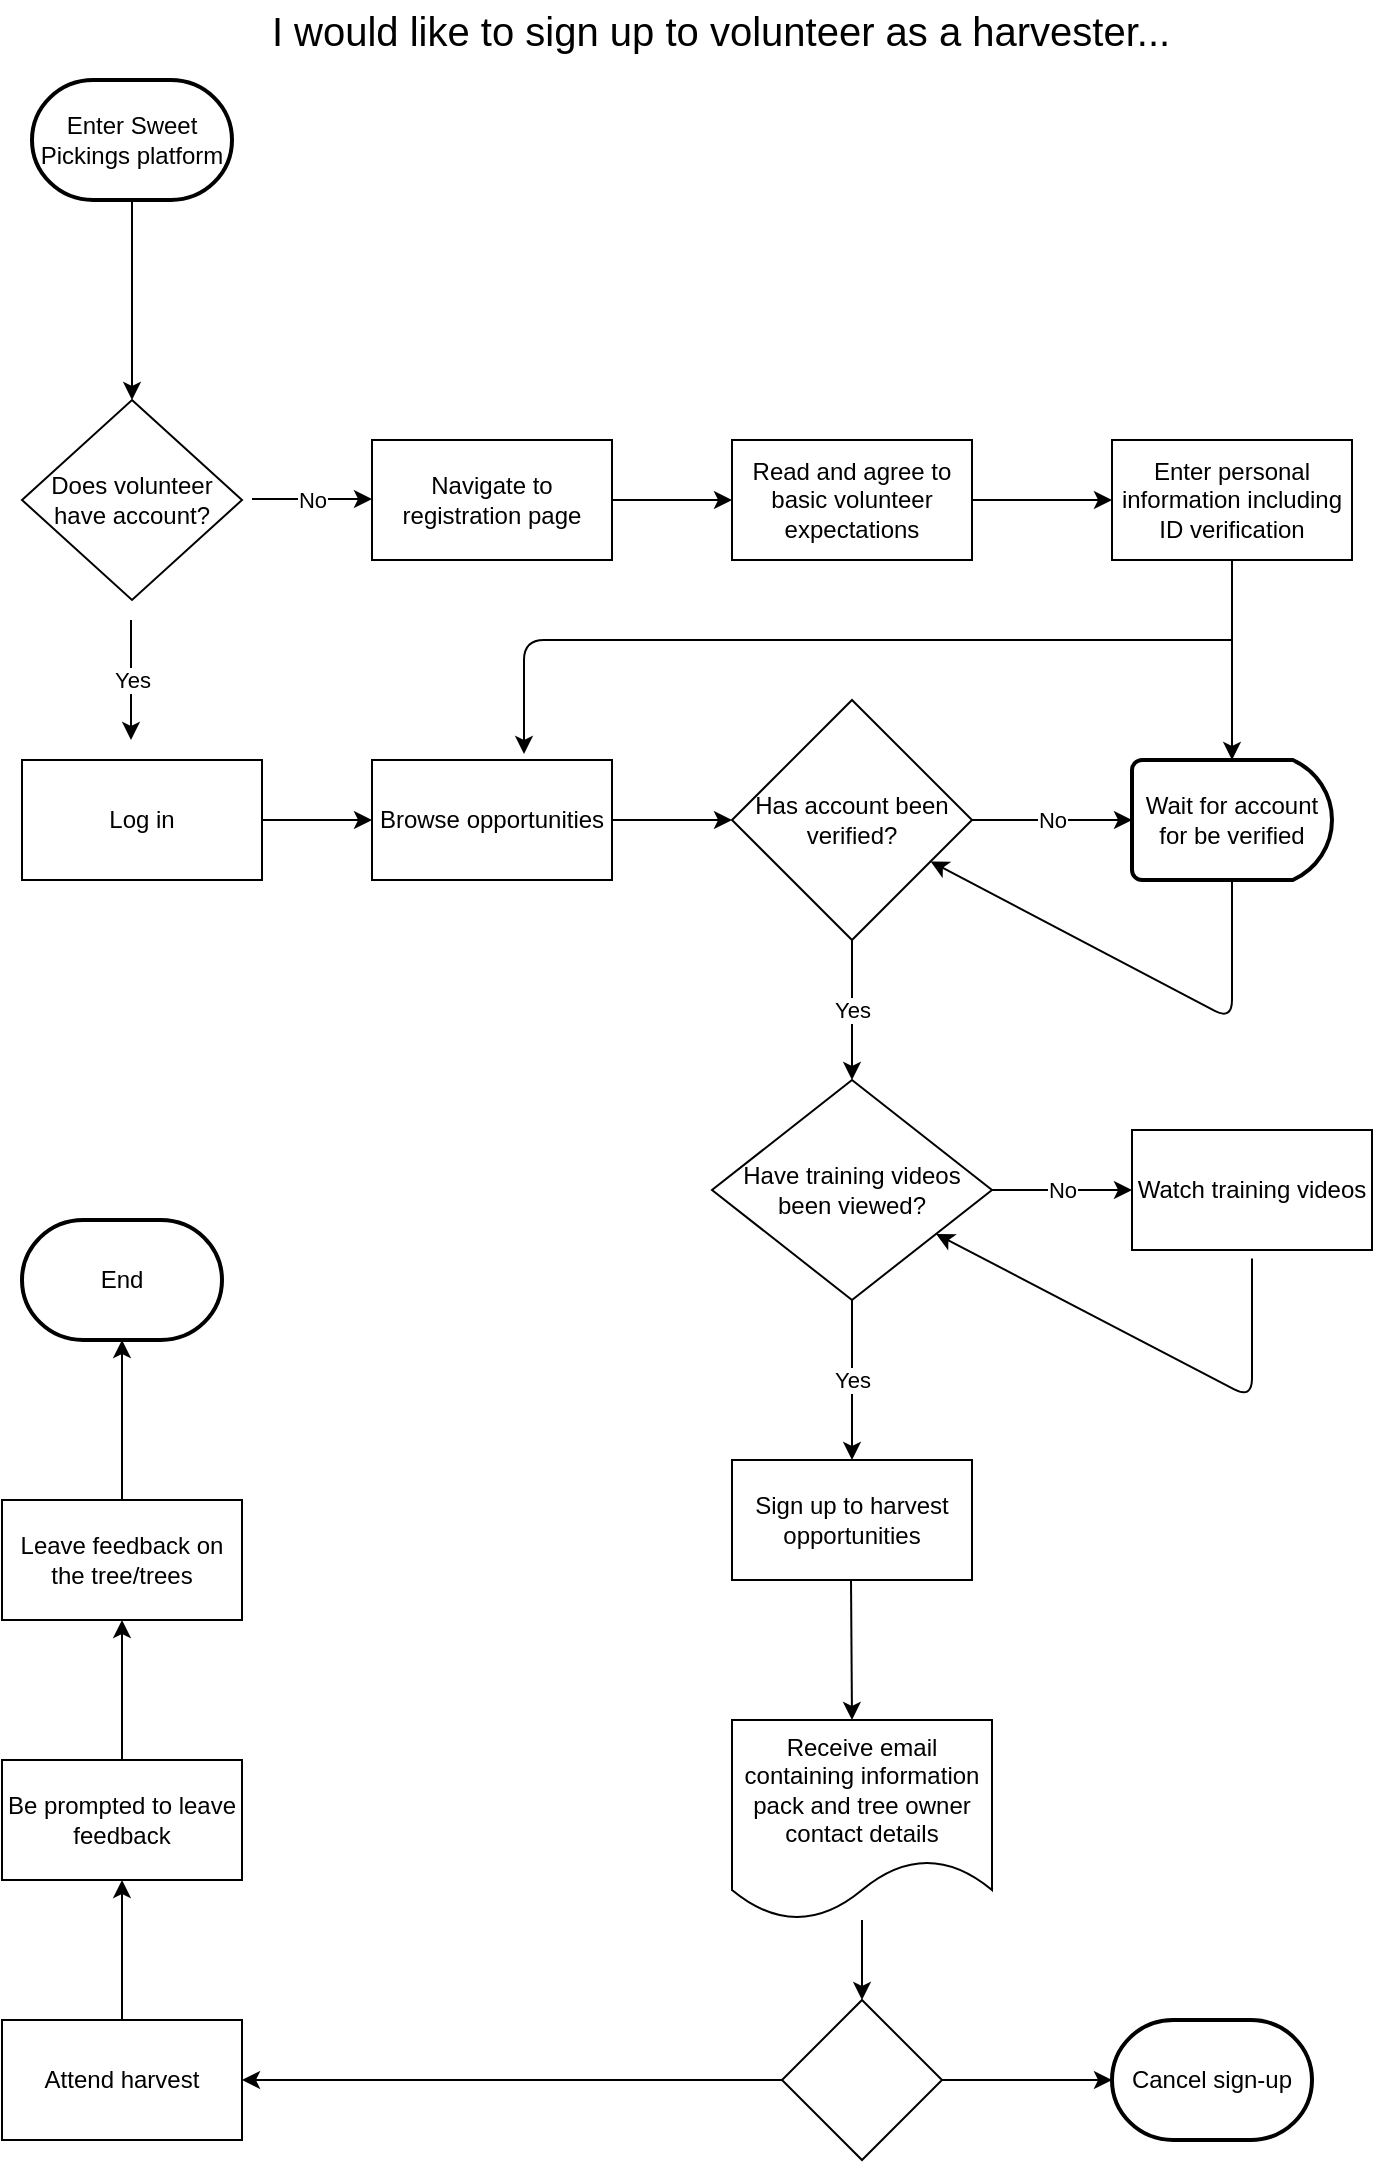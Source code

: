 <mxfile version="14.2.4" type="github" pages="7">
  <diagram id="sDgxa24OsElO72DxJ5_U" name="Volunteer Process Diagram">
    <mxGraphModel dx="1566" dy="918" grid="1" gridSize="10" guides="1" tooltips="1" connect="1" arrows="1" fold="1" page="1" pageScale="1" pageWidth="827" pageHeight="1169" math="0" shadow="0">
      <root>
        <mxCell id="0" />
        <mxCell id="1" parent="0" />
        <mxCell id="86q6UfhKlXDIWfvsvvhc-29" value="" style="edgeStyle=orthogonalEdgeStyle;rounded=0;orthogonalLoop=1;jettySize=auto;html=1;" parent="1" source="86q6UfhKlXDIWfvsvvhc-1" target="86q6UfhKlXDIWfvsvvhc-2" edge="1">
          <mxGeometry relative="1" as="geometry" />
        </mxCell>
        <mxCell id="86q6UfhKlXDIWfvsvvhc-1" value="Enter Sweet Pickings platform" style="strokeWidth=2;html=1;shape=mxgraph.flowchart.terminator;whiteSpace=wrap;" parent="1" vertex="1">
          <mxGeometry x="70" y="60" width="100" height="60" as="geometry" />
        </mxCell>
        <mxCell id="86q6UfhKlXDIWfvsvvhc-2" value="Does volunteer have account?" style="rhombus;whiteSpace=wrap;html=1;" parent="1" vertex="1">
          <mxGeometry x="65" y="220" width="110" height="100" as="geometry" />
        </mxCell>
        <mxCell id="86q6UfhKlXDIWfvsvvhc-27" value="" style="edgeStyle=orthogonalEdgeStyle;rounded=0;orthogonalLoop=1;jettySize=auto;html=1;" parent="1" source="86q6UfhKlXDIWfvsvvhc-6" target="86q6UfhKlXDIWfvsvvhc-7" edge="1">
          <mxGeometry relative="1" as="geometry" />
        </mxCell>
        <mxCell id="86q6UfhKlXDIWfvsvvhc-6" value="Navigate to registration page" style="rounded=0;whiteSpace=wrap;html=1;" parent="1" vertex="1">
          <mxGeometry x="240" y="240" width="120" height="60" as="geometry" />
        </mxCell>
        <mxCell id="86q6UfhKlXDIWfvsvvhc-28" value="" style="edgeStyle=orthogonalEdgeStyle;rounded=0;orthogonalLoop=1;jettySize=auto;html=1;" parent="1" source="86q6UfhKlXDIWfvsvvhc-7" target="86q6UfhKlXDIWfvsvvhc-8" edge="1">
          <mxGeometry relative="1" as="geometry" />
        </mxCell>
        <mxCell id="86q6UfhKlXDIWfvsvvhc-7" value="Read and agree to basic volunteer expectations" style="rounded=0;whiteSpace=wrap;html=1;" parent="1" vertex="1">
          <mxGeometry x="420" y="240" width="120" height="60" as="geometry" />
        </mxCell>
        <mxCell id="86q6UfhKlXDIWfvsvvhc-34" value="" style="edgeStyle=orthogonalEdgeStyle;rounded=0;orthogonalLoop=1;jettySize=auto;html=1;" parent="1" source="86q6UfhKlXDIWfvsvvhc-8" target="86q6UfhKlXDIWfvsvvhc-15" edge="1">
          <mxGeometry relative="1" as="geometry" />
        </mxCell>
        <mxCell id="86q6UfhKlXDIWfvsvvhc-8" value="Enter personal information including ID verification" style="rounded=0;whiteSpace=wrap;html=1;" parent="1" vertex="1">
          <mxGeometry x="610" y="240" width="120" height="60" as="geometry" />
        </mxCell>
        <mxCell id="86q6UfhKlXDIWfvsvvhc-25" value="" style="edgeStyle=orthogonalEdgeStyle;rounded=0;orthogonalLoop=1;jettySize=auto;html=1;" parent="1" source="86q6UfhKlXDIWfvsvvhc-9" target="86q6UfhKlXDIWfvsvvhc-18" edge="1">
          <mxGeometry relative="1" as="geometry" />
        </mxCell>
        <mxCell id="86q6UfhKlXDIWfvsvvhc-9" value="Browse opportunities" style="rounded=0;whiteSpace=wrap;html=1;" parent="1" vertex="1">
          <mxGeometry x="240" y="400" width="120" height="60" as="geometry" />
        </mxCell>
        <mxCell id="86q6UfhKlXDIWfvsvvhc-26" value="" style="edgeStyle=orthogonalEdgeStyle;rounded=0;orthogonalLoop=1;jettySize=auto;html=1;" parent="1" source="86q6UfhKlXDIWfvsvvhc-10" target="86q6UfhKlXDIWfvsvvhc-9" edge="1">
          <mxGeometry relative="1" as="geometry" />
        </mxCell>
        <mxCell id="86q6UfhKlXDIWfvsvvhc-10" value="Log in" style="rounded=0;whiteSpace=wrap;html=1;" parent="1" vertex="1">
          <mxGeometry x="65" y="400" width="120" height="60" as="geometry" />
        </mxCell>
        <mxCell id="86q6UfhKlXDIWfvsvvhc-36" value="No" style="edgeStyle=orthogonalEdgeStyle;rounded=0;orthogonalLoop=1;jettySize=auto;html=1;" parent="1" source="86q6UfhKlXDIWfvsvvhc-11" target="86q6UfhKlXDIWfvsvvhc-12" edge="1">
          <mxGeometry relative="1" as="geometry" />
        </mxCell>
        <mxCell id="86q6UfhKlXDIWfvsvvhc-41" value="Yes" style="edgeStyle=orthogonalEdgeStyle;rounded=0;orthogonalLoop=1;jettySize=auto;html=1;" parent="1" source="86q6UfhKlXDIWfvsvvhc-11" target="86q6UfhKlXDIWfvsvvhc-13" edge="1">
          <mxGeometry relative="1" as="geometry" />
        </mxCell>
        <mxCell id="86q6UfhKlXDIWfvsvvhc-11" value="Have training videos been viewed?" style="rhombus;whiteSpace=wrap;html=1;" parent="1" vertex="1">
          <mxGeometry x="410" y="560" width="140" height="110" as="geometry" />
        </mxCell>
        <mxCell id="86q6UfhKlXDIWfvsvvhc-12" value="Watch training videos" style="rounded=0;whiteSpace=wrap;html=1;" parent="1" vertex="1">
          <mxGeometry x="620" y="585" width="120" height="60" as="geometry" />
        </mxCell>
        <mxCell id="86q6UfhKlXDIWfvsvvhc-13" value="&lt;div&gt;Sign up to harvest opportunities&lt;/div&gt;" style="rounded=0;whiteSpace=wrap;html=1;" parent="1" vertex="1">
          <mxGeometry x="420" y="750" width="120" height="60" as="geometry" />
        </mxCell>
        <mxCell id="86q6UfhKlXDIWfvsvvhc-15" value="Wait for account for be verified" style="strokeWidth=2;html=1;shape=mxgraph.flowchart.delay;whiteSpace=wrap;" parent="1" vertex="1">
          <mxGeometry x="620" y="400" width="100" height="60" as="geometry" />
        </mxCell>
        <mxCell id="86q6UfhKlXDIWfvsvvhc-31" value="No" style="edgeStyle=orthogonalEdgeStyle;rounded=0;orthogonalLoop=1;jettySize=auto;html=1;" parent="1" source="86q6UfhKlXDIWfvsvvhc-18" target="86q6UfhKlXDIWfvsvvhc-15" edge="1">
          <mxGeometry relative="1" as="geometry" />
        </mxCell>
        <mxCell id="86q6UfhKlXDIWfvsvvhc-35" value="Yes" style="edgeStyle=orthogonalEdgeStyle;rounded=0;orthogonalLoop=1;jettySize=auto;html=1;" parent="1" source="86q6UfhKlXDIWfvsvvhc-18" target="86q6UfhKlXDIWfvsvvhc-11" edge="1">
          <mxGeometry relative="1" as="geometry" />
        </mxCell>
        <mxCell id="86q6UfhKlXDIWfvsvvhc-18" value="Has account been verified?" style="rhombus;whiteSpace=wrap;html=1;" parent="1" vertex="1">
          <mxGeometry x="420" y="370" width="120" height="120" as="geometry" />
        </mxCell>
        <mxCell id="86q6UfhKlXDIWfvsvvhc-19" value="No" style="endArrow=classic;html=1;" parent="1" edge="1">
          <mxGeometry relative="1" as="geometry">
            <mxPoint x="180" y="269.5" as="sourcePoint" />
            <mxPoint x="240" y="269.5" as="targetPoint" />
          </mxGeometry>
        </mxCell>
        <mxCell id="86q6UfhKlXDIWfvsvvhc-20" value="No" style="edgeLabel;resizable=0;html=1;align=center;verticalAlign=middle;" parent="86q6UfhKlXDIWfvsvvhc-19" connectable="0" vertex="1">
          <mxGeometry relative="1" as="geometry" />
        </mxCell>
        <mxCell id="86q6UfhKlXDIWfvsvvhc-21" value="" style="endArrow=classic;html=1;" parent="1" edge="1">
          <mxGeometry relative="1" as="geometry">
            <mxPoint x="119.5" y="330" as="sourcePoint" />
            <mxPoint x="119.5" y="390" as="targetPoint" />
          </mxGeometry>
        </mxCell>
        <mxCell id="86q6UfhKlXDIWfvsvvhc-22" value="Yes" style="edgeLabel;resizable=0;html=1;align=center;verticalAlign=middle;" parent="86q6UfhKlXDIWfvsvvhc-21" connectable="0" vertex="1">
          <mxGeometry relative="1" as="geometry" />
        </mxCell>
        <mxCell id="86q6UfhKlXDIWfvsvvhc-33" value="" style="endArrow=classic;html=1;" parent="1" edge="1">
          <mxGeometry width="50" height="50" relative="1" as="geometry">
            <mxPoint x="670" y="340" as="sourcePoint" />
            <mxPoint x="316" y="397" as="targetPoint" />
            <Array as="points">
              <mxPoint x="316" y="340" />
            </Array>
          </mxGeometry>
        </mxCell>
        <mxCell id="86q6UfhKlXDIWfvsvvhc-39" value="" style="endArrow=classic;html=1;exitX=0.5;exitY=1;exitDx=0;exitDy=0;exitPerimeter=0;" parent="1" source="86q6UfhKlXDIWfvsvvhc-15" target="86q6UfhKlXDIWfvsvvhc-18" edge="1">
          <mxGeometry width="50" height="50" relative="1" as="geometry">
            <mxPoint x="740" y="560" as="sourcePoint" />
            <mxPoint x="640" y="480" as="targetPoint" />
            <Array as="points">
              <mxPoint x="670" y="530" />
            </Array>
          </mxGeometry>
        </mxCell>
        <mxCell id="86q6UfhKlXDIWfvsvvhc-40" value="" style="endArrow=classic;html=1;exitX=0.5;exitY=1;exitDx=0;exitDy=0;exitPerimeter=0;" parent="1" target="86q6UfhKlXDIWfvsvvhc-11" edge="1">
          <mxGeometry width="50" height="50" relative="1" as="geometry">
            <mxPoint x="680" y="649.31" as="sourcePoint" />
            <mxPoint x="529.31" y="640.0" as="targetPoint" />
            <Array as="points">
              <mxPoint x="680" y="719.31" />
            </Array>
          </mxGeometry>
        </mxCell>
        <mxCell id="86q6UfhKlXDIWfvsvvhc-50" value="" style="edgeStyle=orthogonalEdgeStyle;rounded=0;orthogonalLoop=1;jettySize=auto;html=1;" parent="1" source="86q6UfhKlXDIWfvsvvhc-43" target="86q6UfhKlXDIWfvsvvhc-49" edge="1">
          <mxGeometry relative="1" as="geometry" />
        </mxCell>
        <mxCell id="86q6UfhKlXDIWfvsvvhc-43" value="Receive email containing information pack and tree owner contact details" style="shape=document;whiteSpace=wrap;html=1;boundedLbl=1;" parent="1" vertex="1">
          <mxGeometry x="420" y="880" width="130" height="100" as="geometry" />
        </mxCell>
        <mxCell id="86q6UfhKlXDIWfvsvvhc-48" value="" style="endArrow=classic;html=1;" parent="1" edge="1">
          <mxGeometry width="50" height="50" relative="1" as="geometry">
            <mxPoint x="479.5" y="810" as="sourcePoint" />
            <mxPoint x="480" y="880" as="targetPoint" />
          </mxGeometry>
        </mxCell>
        <mxCell id="86q6UfhKlXDIWfvsvvhc-52" value="" style="edgeStyle=orthogonalEdgeStyle;rounded=0;orthogonalLoop=1;jettySize=auto;html=1;" parent="1" source="86q6UfhKlXDIWfvsvvhc-49" target="86q6UfhKlXDIWfvsvvhc-51" edge="1">
          <mxGeometry relative="1" as="geometry" />
        </mxCell>
        <mxCell id="86q6UfhKlXDIWfvsvvhc-54" value="" style="edgeStyle=orthogonalEdgeStyle;rounded=0;orthogonalLoop=1;jettySize=auto;html=1;" parent="1" source="86q6UfhKlXDIWfvsvvhc-49" target="86q6UfhKlXDIWfvsvvhc-53" edge="1">
          <mxGeometry relative="1" as="geometry" />
        </mxCell>
        <mxCell id="86q6UfhKlXDIWfvsvvhc-49" value="" style="rhombus;whiteSpace=wrap;html=1;" parent="1" vertex="1">
          <mxGeometry x="445" y="1020" width="80" height="80" as="geometry" />
        </mxCell>
        <mxCell id="86q6UfhKlXDIWfvsvvhc-51" value="Cancel sign-up" style="strokeWidth=2;html=1;shape=mxgraph.flowchart.terminator;whiteSpace=wrap;" parent="1" vertex="1">
          <mxGeometry x="610" y="1030" width="100" height="60" as="geometry" />
        </mxCell>
        <mxCell id="86q6UfhKlXDIWfvsvvhc-58" value="" style="edgeStyle=orthogonalEdgeStyle;rounded=0;orthogonalLoop=1;jettySize=auto;html=1;" parent="1" source="86q6UfhKlXDIWfvsvvhc-53" target="86q6UfhKlXDIWfvsvvhc-55" edge="1">
          <mxGeometry relative="1" as="geometry" />
        </mxCell>
        <mxCell id="86q6UfhKlXDIWfvsvvhc-53" value="Attend harvest" style="rounded=0;whiteSpace=wrap;html=1;" parent="1" vertex="1">
          <mxGeometry x="55" y="1030" width="120" height="60" as="geometry" />
        </mxCell>
        <mxCell id="86q6UfhKlXDIWfvsvvhc-59" value="" style="edgeStyle=orthogonalEdgeStyle;rounded=0;orthogonalLoop=1;jettySize=auto;html=1;" parent="1" source="86q6UfhKlXDIWfvsvvhc-55" target="86q6UfhKlXDIWfvsvvhc-56" edge="1">
          <mxGeometry relative="1" as="geometry" />
        </mxCell>
        <mxCell id="86q6UfhKlXDIWfvsvvhc-55" value="Be prompted to leave feedback" style="rounded=0;whiteSpace=wrap;html=1;" parent="1" vertex="1">
          <mxGeometry x="55" y="900" width="120" height="60" as="geometry" />
        </mxCell>
        <mxCell id="86q6UfhKlXDIWfvsvvhc-60" value="" style="edgeStyle=orthogonalEdgeStyle;rounded=0;orthogonalLoop=1;jettySize=auto;html=1;" parent="1" source="86q6UfhKlXDIWfvsvvhc-56" target="86q6UfhKlXDIWfvsvvhc-57" edge="1">
          <mxGeometry relative="1" as="geometry" />
        </mxCell>
        <mxCell id="86q6UfhKlXDIWfvsvvhc-56" value="Leave feedback on the tree/trees" style="rounded=0;whiteSpace=wrap;html=1;" parent="1" vertex="1">
          <mxGeometry x="55" y="770" width="120" height="60" as="geometry" />
        </mxCell>
        <mxCell id="86q6UfhKlXDIWfvsvvhc-57" value="End" style="strokeWidth=2;html=1;shape=mxgraph.flowchart.terminator;whiteSpace=wrap;" parent="1" vertex="1">
          <mxGeometry x="65" y="630" width="100" height="60" as="geometry" />
        </mxCell>
        <mxCell id="0n6iynA_EFKx_TQvShhQ-1" value="I would like to sign up to volunteer as a harvester..." style="text;html=1;resizable=0;autosize=1;align=center;verticalAlign=middle;points=[];fillColor=none;strokeColor=none;rounded=0;fontSize=20;" parent="1" vertex="1">
          <mxGeometry x="184" y="20" width="460" height="30" as="geometry" />
        </mxCell>
      </root>
    </mxGraphModel>
  </diagram>
  <diagram id="8vH_weJxL1M_t_qaiZh5" name="Tree Owner Process Diagram">
    <mxGraphModel dx="917" dy="918" grid="1" gridSize="10" guides="1" tooltips="1" connect="1" arrows="1" fold="1" page="1" pageScale="1" pageWidth="827" pageHeight="1169" math="0" shadow="0">
      <root>
        <mxCell id="8DCHzktPFJJlF9k0jkfY-0" />
        <mxCell id="8DCHzktPFJJlF9k0jkfY-1" parent="8DCHzktPFJJlF9k0jkfY-0" />
        <mxCell id="cj2ENHbl9NQCRPPgupD_-1" value="" style="edgeStyle=orthogonalEdgeStyle;rounded=0;orthogonalLoop=1;jettySize=auto;html=1;" edge="1" parent="8DCHzktPFJJlF9k0jkfY-1" source="8DCHzktPFJJlF9k0jkfY-2" target="HL_lkmb4XdjiCVKtfWlf-0">
          <mxGeometry relative="1" as="geometry" />
        </mxCell>
        <mxCell id="8DCHzktPFJJlF9k0jkfY-2" value="&lt;div&gt;Enter Sweet Pickings Platform&lt;/div&gt;" style="strokeWidth=2;html=1;shape=mxgraph.flowchart.terminator;whiteSpace=wrap;" vertex="1" parent="8DCHzktPFJJlF9k0jkfY-1">
          <mxGeometry x="70" y="80" width="130" height="60" as="geometry" />
        </mxCell>
        <mxCell id="cj2ENHbl9NQCRPPgupD_-3" value="No" style="edgeStyle=orthogonalEdgeStyle;rounded=0;orthogonalLoop=1;jettySize=auto;html=1;" edge="1" parent="8DCHzktPFJJlF9k0jkfY-1" source="HL_lkmb4XdjiCVKtfWlf-0" target="HL_lkmb4XdjiCVKtfWlf-1">
          <mxGeometry relative="1" as="geometry" />
        </mxCell>
        <mxCell id="cj2ENHbl9NQCRPPgupD_-4" value="Yes" style="edgeStyle=orthogonalEdgeStyle;rounded=0;orthogonalLoop=1;jettySize=auto;html=1;" edge="1" parent="8DCHzktPFJJlF9k0jkfY-1" source="HL_lkmb4XdjiCVKtfWlf-0" target="YjcYqsyPNZ0FfRU9KFpX-0">
          <mxGeometry relative="1" as="geometry" />
        </mxCell>
        <mxCell id="HL_lkmb4XdjiCVKtfWlf-0" value="Does tree owner have account?" style="rhombus;whiteSpace=wrap;html=1;" vertex="1" parent="8DCHzktPFJJlF9k0jkfY-1">
          <mxGeometry x="50" y="200" width="170" height="130" as="geometry" />
        </mxCell>
        <mxCell id="cj2ENHbl9NQCRPPgupD_-5" value="" style="edgeStyle=orthogonalEdgeStyle;rounded=0;orthogonalLoop=1;jettySize=auto;html=1;" edge="1" parent="8DCHzktPFJJlF9k0jkfY-1" source="HL_lkmb4XdjiCVKtfWlf-1" target="HL_lkmb4XdjiCVKtfWlf-2">
          <mxGeometry relative="1" as="geometry" />
        </mxCell>
        <mxCell id="HL_lkmb4XdjiCVKtfWlf-1" value="Navigate to registration page" style="rounded=0;whiteSpace=wrap;html=1;" vertex="1" parent="8DCHzktPFJJlF9k0jkfY-1">
          <mxGeometry x="280" y="235" width="120" height="60" as="geometry" />
        </mxCell>
        <mxCell id="cj2ENHbl9NQCRPPgupD_-6" value="" style="edgeStyle=orthogonalEdgeStyle;rounded=0;orthogonalLoop=1;jettySize=auto;html=1;" edge="1" parent="8DCHzktPFJJlF9k0jkfY-1" source="HL_lkmb4XdjiCVKtfWlf-2" target="ShZjci9leOZy_znX633k-0">
          <mxGeometry relative="1" as="geometry" />
        </mxCell>
        <mxCell id="HL_lkmb4XdjiCVKtfWlf-2" value="Read and agree to basic tree owner expectations" style="rounded=0;whiteSpace=wrap;html=1;" vertex="1" parent="8DCHzktPFJJlF9k0jkfY-1">
          <mxGeometry x="450" y="235" width="120" height="60" as="geometry" />
        </mxCell>
        <mxCell id="cj2ENHbl9NQCRPPgupD_-7" style="edgeStyle=orthogonalEdgeStyle;rounded=0;orthogonalLoop=1;jettySize=auto;html=1;entryX=0.35;entryY=-0.067;entryDx=0;entryDy=0;entryPerimeter=0;" edge="1" parent="8DCHzktPFJJlF9k0jkfY-1" source="ShZjci9leOZy_znX633k-0" target="K7nrUhOMa2KH0_IdhJPj-0">
          <mxGeometry relative="1" as="geometry" />
        </mxCell>
        <mxCell id="ShZjci9leOZy_znX633k-0" value="&lt;div&gt;Enter personal information, ID verification, and orchard/tree information&lt;/div&gt;" style="rounded=0;whiteSpace=wrap;html=1;" vertex="1" parent="8DCHzktPFJJlF9k0jkfY-1">
          <mxGeometry x="620" y="225" width="170" height="80" as="geometry" />
        </mxCell>
        <mxCell id="cj2ENHbl9NQCRPPgupD_-8" style="edgeStyle=orthogonalEdgeStyle;rounded=0;orthogonalLoop=1;jettySize=auto;html=1;entryX=1;entryY=0.5;entryDx=0;entryDy=0;" edge="1" parent="8DCHzktPFJJlF9k0jkfY-1" source="K7nrUhOMa2KH0_IdhJPj-0" target="K7nrUhOMa2KH0_IdhJPj-1">
          <mxGeometry relative="1" as="geometry" />
        </mxCell>
        <mxCell id="K7nrUhOMa2KH0_IdhJPj-0" value="Wait for account to be approved" style="strokeWidth=2;html=1;shape=mxgraph.flowchart.delay;whiteSpace=wrap;" vertex="1" parent="8DCHzktPFJJlF9k0jkfY-1">
          <mxGeometry x="670" y="440" width="100" height="60" as="geometry" />
        </mxCell>
        <mxCell id="cj2ENHbl9NQCRPPgupD_-9" style="edgeStyle=orthogonalEdgeStyle;rounded=0;orthogonalLoop=1;jettySize=auto;html=1;" edge="1" parent="8DCHzktPFJJlF9k0jkfY-1" source="K7nrUhOMa2KH0_IdhJPj-1">
          <mxGeometry relative="1" as="geometry">
            <mxPoint x="200" y="470" as="targetPoint" />
          </mxGeometry>
        </mxCell>
        <mxCell id="K7nrUhOMa2KH0_IdhJPj-1" value="Create opportunity for harvest. Some info can be populated automatically from account details, and owner just sets date for harvest" style="rounded=0;whiteSpace=wrap;html=1;" vertex="1" parent="8DCHzktPFJJlF9k0jkfY-1">
          <mxGeometry x="340" y="430" width="190" height="80" as="geometry" />
        </mxCell>
        <mxCell id="cj2ENHbl9NQCRPPgupD_-12" value="" style="edgeStyle=orthogonalEdgeStyle;rounded=0;orthogonalLoop=1;jettySize=auto;html=1;" edge="1" parent="8DCHzktPFJJlF9k0jkfY-1" source="YjcYqsyPNZ0FfRU9KFpX-0" target="YjcYqsyPNZ0FfRU9KFpX-1">
          <mxGeometry relative="1" as="geometry" />
        </mxCell>
        <mxCell id="YjcYqsyPNZ0FfRU9KFpX-0" value="Create expected crop listing, what will be available and when " style="rounded=0;whiteSpace=wrap;html=1;" vertex="1" parent="8DCHzktPFJJlF9k0jkfY-1">
          <mxGeometry x="75" y="440" width="120" height="60" as="geometry" />
        </mxCell>
        <mxCell id="cj2ENHbl9NQCRPPgupD_-11" style="edgeStyle=orthogonalEdgeStyle;rounded=0;orthogonalLoop=1;jettySize=auto;html=1;" edge="1" parent="8DCHzktPFJJlF9k0jkfY-1" source="YjcYqsyPNZ0FfRU9KFpX-1" target="cj2ENHbl9NQCRPPgupD_-0">
          <mxGeometry relative="1" as="geometry" />
        </mxCell>
        <mxCell id="YjcYqsyPNZ0FfRU9KFpX-1" value="Wait for organisations to sign up to take the crop" style="shape=delay;whiteSpace=wrap;html=1;" vertex="1" parent="8DCHzktPFJJlF9k0jkfY-1">
          <mxGeometry x="75" y="600" width="120" height="60" as="geometry" />
        </mxCell>
        <mxCell id="cj2ENHbl9NQCRPPgupD_-10" style="edgeStyle=orthogonalEdgeStyle;rounded=0;orthogonalLoop=1;jettySize=auto;html=1;entryX=0.5;entryY=0;entryDx=0;entryDy=0;" edge="1" parent="8DCHzktPFJJlF9k0jkfY-1" source="YjcYqsyPNZ0FfRU9KFpX-2" target="cj2ENHbl9NQCRPPgupD_-0">
          <mxGeometry relative="1" as="geometry" />
        </mxCell>
        <mxCell id="YjcYqsyPNZ0FfRU9KFpX-2" value="Browse registered organisations and contact them about crop" style="rounded=0;whiteSpace=wrap;html=1;" vertex="1" parent="8DCHzktPFJJlF9k0jkfY-1">
          <mxGeometry x="280" y="600" width="120" height="60" as="geometry" />
        </mxCell>
        <mxCell id="cj2ENHbl9NQCRPPgupD_-15" value="" style="edgeStyle=orthogonalEdgeStyle;rounded=0;orthogonalLoop=1;jettySize=auto;html=1;" edge="1" parent="8DCHzktPFJJlF9k0jkfY-1" source="cj2ENHbl9NQCRPPgupD_-0" target="cj2ENHbl9NQCRPPgupD_-14">
          <mxGeometry relative="1" as="geometry" />
        </mxCell>
        <mxCell id="cj2ENHbl9NQCRPPgupD_-0" value="Arrange logistics for crop collection/delivery" style="rounded=0;whiteSpace=wrap;html=1;" vertex="1" parent="8DCHzktPFJJlF9k0jkfY-1">
          <mxGeometry x="180" y="750" width="120" height="60" as="geometry" />
        </mxCell>
        <mxCell id="cj2ENHbl9NQCRPPgupD_-13" value="" style="endArrow=classic;html=1;entryX=0.5;entryY=0;entryDx=0;entryDy=0;" edge="1" parent="8DCHzktPFJJlF9k0jkfY-1" target="YjcYqsyPNZ0FfRU9KFpX-2">
          <mxGeometry width="50" height="50" relative="1" as="geometry">
            <mxPoint x="140" y="550" as="sourcePoint" />
            <mxPoint x="400" y="550" as="targetPoint" />
            <Array as="points">
              <mxPoint x="340" y="550" />
            </Array>
          </mxGeometry>
        </mxCell>
        <mxCell id="cj2ENHbl9NQCRPPgupD_-17" value="" style="edgeStyle=orthogonalEdgeStyle;rounded=0;orthogonalLoop=1;jettySize=auto;html=1;" edge="1" parent="8DCHzktPFJJlF9k0jkfY-1" source="cj2ENHbl9NQCRPPgupD_-14" target="cj2ENHbl9NQCRPPgupD_-16">
          <mxGeometry relative="1" as="geometry" />
        </mxCell>
        <mxCell id="cj2ENHbl9NQCRPPgupD_-14" value="Wait for harvest date, can cancel and view volunteer updates" style="shape=delay;whiteSpace=wrap;html=1;" vertex="1" parent="8DCHzktPFJJlF9k0jkfY-1">
          <mxGeometry x="165" y="880" width="150" height="60" as="geometry" />
        </mxCell>
        <mxCell id="cj2ENHbl9NQCRPPgupD_-16" value="End" style="strokeWidth=2;html=1;shape=mxgraph.flowchart.terminator;whiteSpace=wrap;" vertex="1" parent="8DCHzktPFJJlF9k0jkfY-1">
          <mxGeometry x="190" y="1020" width="100" height="60" as="geometry" />
        </mxCell>
        <mxCell id="eLyp1ztG3vtVc37_dUzY-0" value="I own a tree or trees that I am willing to have harvested..." style="text;html=1;resizable=0;autosize=1;align=center;verticalAlign=middle;points=[];fillColor=none;strokeColor=none;rounded=0;fontSize=20;" vertex="1" parent="8DCHzktPFJJlF9k0jkfY-1">
          <mxGeometry x="154" y="20" width="520" height="30" as="geometry" />
        </mxCell>
      </root>
    </mxGraphModel>
  </diagram>
  <diagram id="yQCWYkuBkpNhw98x7VZ1" name="Platform Visitor">
    <mxGraphModel dx="917" dy="918" grid="1" gridSize="10" guides="1" tooltips="1" connect="1" arrows="1" fold="1" page="1" pageScale="1" pageWidth="827" pageHeight="1169" math="0" shadow="0">
      <root>
        <mxCell id="0pFslXDfZNCtD39tlKiF-0" />
        <mxCell id="0pFslXDfZNCtD39tlKiF-1" parent="0pFslXDfZNCtD39tlKiF-0" />
        <mxCell id="0pFslXDfZNCtD39tlKiF-12" style="edgeStyle=orthogonalEdgeStyle;rounded=0;orthogonalLoop=1;jettySize=auto;html=1;" edge="1" parent="0pFslXDfZNCtD39tlKiF-1" source="0pFslXDfZNCtD39tlKiF-2" target="0pFslXDfZNCtD39tlKiF-4">
          <mxGeometry relative="1" as="geometry" />
        </mxCell>
        <mxCell id="0pFslXDfZNCtD39tlKiF-13" style="edgeStyle=orthogonalEdgeStyle;rounded=0;orthogonalLoop=1;jettySize=auto;html=1;entryX=0.5;entryY=0;entryDx=0;entryDy=0;" edge="1" parent="0pFslXDfZNCtD39tlKiF-1" source="0pFslXDfZNCtD39tlKiF-2" target="0pFslXDfZNCtD39tlKiF-9">
          <mxGeometry relative="1" as="geometry" />
        </mxCell>
        <mxCell id="0pFslXDfZNCtD39tlKiF-14" style="edgeStyle=orthogonalEdgeStyle;rounded=0;orthogonalLoop=1;jettySize=auto;html=1;entryX=0.5;entryY=0;entryDx=0;entryDy=0;" edge="1" parent="0pFslXDfZNCtD39tlKiF-1" source="0pFslXDfZNCtD39tlKiF-2" target="0pFslXDfZNCtD39tlKiF-5">
          <mxGeometry relative="1" as="geometry" />
        </mxCell>
        <mxCell id="0pFslXDfZNCtD39tlKiF-15" style="edgeStyle=orthogonalEdgeStyle;rounded=0;orthogonalLoop=1;jettySize=auto;html=1;entryX=0.5;entryY=0;entryDx=0;entryDy=0;" edge="1" parent="0pFslXDfZNCtD39tlKiF-1" source="0pFslXDfZNCtD39tlKiF-2" target="0pFslXDfZNCtD39tlKiF-6">
          <mxGeometry relative="1" as="geometry" />
        </mxCell>
        <mxCell id="0pFslXDfZNCtD39tlKiF-16" value="" style="edgeStyle=orthogonalEdgeStyle;rounded=0;orthogonalLoop=1;jettySize=auto;html=1;entryX=0.45;entryY=-0.017;entryDx=0;entryDy=0;entryPerimeter=0;" edge="1" parent="0pFslXDfZNCtD39tlKiF-1" source="0pFslXDfZNCtD39tlKiF-2" target="0pFslXDfZNCtD39tlKiF-7">
          <mxGeometry relative="1" as="geometry" />
        </mxCell>
        <mxCell id="0pFslXDfZNCtD39tlKiF-17" style="edgeStyle=orthogonalEdgeStyle;rounded=0;orthogonalLoop=1;jettySize=auto;html=1;" edge="1" parent="0pFslXDfZNCtD39tlKiF-1" source="0pFslXDfZNCtD39tlKiF-2">
          <mxGeometry relative="1" as="geometry">
            <mxPoint x="80" y="274" as="targetPoint" />
          </mxGeometry>
        </mxCell>
        <mxCell id="0pFslXDfZNCtD39tlKiF-18" style="edgeStyle=orthogonalEdgeStyle;rounded=0;orthogonalLoop=1;jettySize=auto;html=1;entryX=0.5;entryY=0;entryDx=0;entryDy=0;" edge="1" parent="0pFslXDfZNCtD39tlKiF-1" source="0pFslXDfZNCtD39tlKiF-2">
          <mxGeometry relative="1" as="geometry">
            <mxPoint x="920" y="274" as="targetPoint" />
          </mxGeometry>
        </mxCell>
        <mxCell id="0pFslXDfZNCtD39tlKiF-2" value="Enter Sweet Pickings Platform" style="strokeWidth=2;html=1;shape=mxgraph.flowchart.terminator;whiteSpace=wrap;" vertex="1" parent="0pFslXDfZNCtD39tlKiF-1">
          <mxGeometry x="430" y="104" width="130" height="70" as="geometry" />
        </mxCell>
        <mxCell id="0pFslXDfZNCtD39tlKiF-3" value="Learn about the platform" style="rounded=0;whiteSpace=wrap;html=1;" vertex="1" parent="0pFslXDfZNCtD39tlKiF-1">
          <mxGeometry x="20" y="274" width="120" height="60" as="geometry" />
        </mxCell>
        <mxCell id="0pFslXDfZNCtD39tlKiF-4" value="&lt;div&gt;Browse opportunities&lt;/div&gt;" style="rounded=0;whiteSpace=wrap;html=1;" vertex="1" parent="0pFslXDfZNCtD39tlKiF-1">
          <mxGeometry x="580" y="274" width="120" height="60" as="geometry" />
        </mxCell>
        <mxCell id="0pFslXDfZNCtD39tlKiF-5" value="Learn about the process of volunteering" style="rounded=0;whiteSpace=wrap;html=1;" vertex="1" parent="0pFslXDfZNCtD39tlKiF-1">
          <mxGeometry x="300" y="274" width="120" height="60" as="geometry" />
        </mxCell>
        <mxCell id="0pFslXDfZNCtD39tlKiF-6" value="Learn about the process of offering a tree" style="rounded=0;whiteSpace=wrap;html=1;" vertex="1" parent="0pFslXDfZNCtD39tlKiF-1">
          <mxGeometry x="160" y="274" width="120" height="60" as="geometry" />
        </mxCell>
        <mxCell id="0pFslXDfZNCtD39tlKiF-7" value="Report knowledge of harvestable trees on council land" style="rounded=0;whiteSpace=wrap;html=1;" vertex="1" parent="0pFslXDfZNCtD39tlKiF-1">
          <mxGeometry x="441" y="274" width="120" height="60" as="geometry" />
        </mxCell>
        <mxCell id="0pFslXDfZNCtD39tlKiF-8" value="&lt;div&gt;Sign up as volunteer&lt;/div&gt;" style="rounded=0;whiteSpace=wrap;html=1;" vertex="1" parent="0pFslXDfZNCtD39tlKiF-1">
          <mxGeometry x="860" y="274" width="120" height="60" as="geometry" />
        </mxCell>
        <mxCell id="0pFslXDfZNCtD39tlKiF-9" value="Sign up as tree owner" style="rounded=0;whiteSpace=wrap;html=1;" vertex="1" parent="0pFslXDfZNCtD39tlKiF-1">
          <mxGeometry x="720" y="274" width="120" height="60" as="geometry" />
        </mxCell>
        <mxCell id="OEt7CKhDsbwbtlbmZ9Xr-0" value="I am an unidentified visitor to the Sweet Pickings website/platform..." style="text;html=1;resizable=0;autosize=1;align=center;verticalAlign=middle;points=[];fillColor=none;strokeColor=none;rounded=0;fontSize=20;" vertex="1" parent="0pFslXDfZNCtD39tlKiF-1">
          <mxGeometry x="175" y="15" width="610" height="30" as="geometry" />
        </mxCell>
      </root>
    </mxGraphModel>
  </diagram>
  <diagram id="MrOF2Y7iwQ4jwXxiVT3a" name="Recipient Organisation Process Diagram">
    <mxGraphModel dx="917" dy="918" grid="1" gridSize="10" guides="1" tooltips="1" connect="1" arrows="1" fold="1" page="1" pageScale="1" pageWidth="827" pageHeight="1169" math="0" shadow="0">
      <root>
        <mxCell id="PjyOFWotHNRVxRyLIDkM-0" />
        <mxCell id="PjyOFWotHNRVxRyLIDkM-1" parent="PjyOFWotHNRVxRyLIDkM-0" />
        <mxCell id="HTL-R-xFoNBv-DwiHbaN-1" value="" style="edgeStyle=orthogonalEdgeStyle;rounded=0;orthogonalLoop=1;jettySize=auto;html=1;" edge="1" parent="PjyOFWotHNRVxRyLIDkM-1" source="PjyOFWotHNRVxRyLIDkM-2" target="PjyOFWotHNRVxRyLIDkM-3">
          <mxGeometry relative="1" as="geometry" />
        </mxCell>
        <mxCell id="PjyOFWotHNRVxRyLIDkM-2" value="Enter Sweet Pickings Platform" style="strokeWidth=2;html=1;shape=mxgraph.flowchart.terminator;whiteSpace=wrap;" vertex="1" parent="PjyOFWotHNRVxRyLIDkM-1">
          <mxGeometry x="70" y="80" width="140" height="70" as="geometry" />
        </mxCell>
        <mxCell id="HTL-R-xFoNBv-DwiHbaN-2" value="No" style="edgeStyle=orthogonalEdgeStyle;rounded=0;orthogonalLoop=1;jettySize=auto;html=1;" edge="1" parent="PjyOFWotHNRVxRyLIDkM-1" source="PjyOFWotHNRVxRyLIDkM-3" target="_yE44OYJagounuqdrXia-0">
          <mxGeometry relative="1" as="geometry" />
        </mxCell>
        <mxCell id="HTL-R-xFoNBv-DwiHbaN-10" value="Yes" style="edgeStyle=orthogonalEdgeStyle;rounded=0;orthogonalLoop=1;jettySize=auto;html=1;" edge="1" parent="PjyOFWotHNRVxRyLIDkM-1" source="PjyOFWotHNRVxRyLIDkM-3" target="HTL-R-xFoNBv-DwiHbaN-0">
          <mxGeometry relative="1" as="geometry" />
        </mxCell>
        <mxCell id="PjyOFWotHNRVxRyLIDkM-3" value="Does organisation have account?" style="rhombus;whiteSpace=wrap;html=1;" vertex="1" parent="PjyOFWotHNRVxRyLIDkM-1">
          <mxGeometry x="80" y="210" width="120" height="120" as="geometry" />
        </mxCell>
        <mxCell id="HTL-R-xFoNBv-DwiHbaN-3" value="" style="edgeStyle=orthogonalEdgeStyle;rounded=0;orthogonalLoop=1;jettySize=auto;html=1;" edge="1" parent="PjyOFWotHNRVxRyLIDkM-1" source="_yE44OYJagounuqdrXia-0" target="_yE44OYJagounuqdrXia-1">
          <mxGeometry relative="1" as="geometry" />
        </mxCell>
        <mxCell id="_yE44OYJagounuqdrXia-0" value="Navigate to registration page" style="rounded=0;whiteSpace=wrap;html=1;" vertex="1" parent="PjyOFWotHNRVxRyLIDkM-1">
          <mxGeometry x="270" y="240" width="120" height="60" as="geometry" />
        </mxCell>
        <mxCell id="HTL-R-xFoNBv-DwiHbaN-4" value="" style="edgeStyle=orthogonalEdgeStyle;rounded=0;orthogonalLoop=1;jettySize=auto;html=1;" edge="1" parent="PjyOFWotHNRVxRyLIDkM-1" source="_yE44OYJagounuqdrXia-1" target="_yE44OYJagounuqdrXia-2">
          <mxGeometry relative="1" as="geometry" />
        </mxCell>
        <mxCell id="_yE44OYJagounuqdrXia-1" value="Read and agree to recipient expectations" style="rounded=0;whiteSpace=wrap;html=1;" vertex="1" parent="PjyOFWotHNRVxRyLIDkM-1">
          <mxGeometry x="450" y="240" width="120" height="60" as="geometry" />
        </mxCell>
        <mxCell id="HTL-R-xFoNBv-DwiHbaN-5" style="edgeStyle=orthogonalEdgeStyle;rounded=0;orthogonalLoop=1;jettySize=auto;html=1;entryX=0.417;entryY=0.04;entryDx=0;entryDy=0;entryPerimeter=0;" edge="1" parent="PjyOFWotHNRVxRyLIDkM-1" source="_yE44OYJagounuqdrXia-2" target="_yE44OYJagounuqdrXia-3">
          <mxGeometry relative="1" as="geometry" />
        </mxCell>
        <mxCell id="_yE44OYJagounuqdrXia-2" value="Enter organisation information" style="rounded=0;whiteSpace=wrap;html=1;" vertex="1" parent="PjyOFWotHNRVxRyLIDkM-1">
          <mxGeometry x="620" y="240" width="120" height="60" as="geometry" />
        </mxCell>
        <mxCell id="HTL-R-xFoNBv-DwiHbaN-6" value="&lt;div&gt;&lt;br&gt;&lt;/div&gt;&lt;div&gt;&lt;br&gt;&lt;/div&gt;" style="edgeStyle=orthogonalEdgeStyle;rounded=0;orthogonalLoop=1;jettySize=auto;html=1;" edge="1" parent="PjyOFWotHNRVxRyLIDkM-1" source="_yE44OYJagounuqdrXia-3" target="JMDx4Lc33y0_ocxMnY0y-0">
          <mxGeometry relative="1" as="geometry" />
        </mxCell>
        <mxCell id="_yE44OYJagounuqdrXia-3" value="Wait for account to be verified " style="shape=delay;whiteSpace=wrap;html=1;" vertex="1" parent="PjyOFWotHNRVxRyLIDkM-1">
          <mxGeometry x="630" y="420" width="120" height="50" as="geometry" />
        </mxCell>
        <mxCell id="CzlLRShU40YR7zSbHwOj-3" value="Yes" style="edgeStyle=orthogonalEdgeStyle;rounded=0;orthogonalLoop=1;jettySize=auto;html=1;" edge="1" parent="PjyOFWotHNRVxRyLIDkM-1" source="JMDx4Lc33y0_ocxMnY0y-0" target="HTL-R-xFoNBv-DwiHbaN-12">
          <mxGeometry relative="1" as="geometry" />
        </mxCell>
        <mxCell id="CzlLRShU40YR7zSbHwOj-4" value="Yes" style="edgeStyle=orthogonalEdgeStyle;rounded=0;orthogonalLoop=1;jettySize=auto;html=1;entryX=0.5;entryY=0;entryDx=0;entryDy=0;" edge="1" parent="PjyOFWotHNRVxRyLIDkM-1" source="JMDx4Lc33y0_ocxMnY0y-0" target="HTL-R-xFoNBv-DwiHbaN-11">
          <mxGeometry relative="1" as="geometry" />
        </mxCell>
        <mxCell id="JMDx4Lc33y0_ocxMnY0y-0" value="&lt;div&gt;Has account been approved?&lt;/div&gt;" style="rhombus;whiteSpace=wrap;html=1;" vertex="1" parent="PjyOFWotHNRVxRyLIDkM-1">
          <mxGeometry x="450" y="382.5" width="120" height="125" as="geometry" />
        </mxCell>
        <mxCell id="HTL-R-xFoNBv-DwiHbaN-8" value="" style="edgeStyle=orthogonalEdgeStyle;rounded=0;orthogonalLoop=1;jettySize=auto;html=1;" edge="1" parent="PjyOFWotHNRVxRyLIDkM-1" source="fQBOlenFs-_-4xb0n39H-0" target="JMDx4Lc33y0_ocxMnY0y-0">
          <mxGeometry relative="1" as="geometry" />
        </mxCell>
        <mxCell id="fQBOlenFs-_-4xb0n39H-0" value="Browse available crops" style="rounded=0;whiteSpace=wrap;html=1;" vertex="1" parent="PjyOFWotHNRVxRyLIDkM-1">
          <mxGeometry x="270" y="415" width="120" height="60" as="geometry" />
        </mxCell>
        <mxCell id="HTL-R-xFoNBv-DwiHbaN-9" value="" style="edgeStyle=orthogonalEdgeStyle;rounded=0;orthogonalLoop=1;jettySize=auto;html=1;" edge="1" parent="PjyOFWotHNRVxRyLIDkM-1" source="HTL-R-xFoNBv-DwiHbaN-0" target="fQBOlenFs-_-4xb0n39H-0">
          <mxGeometry relative="1" as="geometry" />
        </mxCell>
        <mxCell id="HTL-R-xFoNBv-DwiHbaN-0" value="Log in" style="rounded=0;whiteSpace=wrap;html=1;" vertex="1" parent="PjyOFWotHNRVxRyLIDkM-1">
          <mxGeometry x="80" y="415" width="120" height="60" as="geometry" />
        </mxCell>
        <mxCell id="CzlLRShU40YR7zSbHwOj-5" value="" style="edgeStyle=orthogonalEdgeStyle;rounded=0;orthogonalLoop=1;jettySize=auto;html=1;" edge="1" parent="PjyOFWotHNRVxRyLIDkM-1" source="HTL-R-xFoNBv-DwiHbaN-11" target="HTL-R-xFoNBv-DwiHbaN-13">
          <mxGeometry relative="1" as="geometry" />
        </mxCell>
        <mxCell id="HTL-R-xFoNBv-DwiHbaN-11" value="&lt;div&gt;Sign up to receive expected crop&lt;/div&gt;" style="rounded=0;whiteSpace=wrap;html=1;" vertex="1" parent="PjyOFWotHNRVxRyLIDkM-1">
          <mxGeometry x="550" y="600" width="120" height="60" as="geometry" />
        </mxCell>
        <mxCell id="CzlLRShU40YR7zSbHwOj-6" value="" style="edgeStyle=orthogonalEdgeStyle;rounded=0;orthogonalLoop=1;jettySize=auto;html=1;" edge="1" parent="PjyOFWotHNRVxRyLIDkM-1" source="HTL-R-xFoNBv-DwiHbaN-12" target="HTL-R-xFoNBv-DwiHbaN-13">
          <mxGeometry relative="1" as="geometry" />
        </mxCell>
        <mxCell id="HTL-R-xFoNBv-DwiHbaN-12" value="Be contacted by tree owner about upcoming crop" style="rounded=0;whiteSpace=wrap;html=1;" vertex="1" parent="PjyOFWotHNRVxRyLIDkM-1">
          <mxGeometry x="360" y="600" width="120" height="60" as="geometry" />
        </mxCell>
        <mxCell id="CzlLRShU40YR7zSbHwOj-7" value="" style="edgeStyle=orthogonalEdgeStyle;rounded=0;orthogonalLoop=1;jettySize=auto;html=1;" edge="1" parent="PjyOFWotHNRVxRyLIDkM-1" source="HTL-R-xFoNBv-DwiHbaN-13" target="HTL-R-xFoNBv-DwiHbaN-14">
          <mxGeometry relative="1" as="geometry" />
        </mxCell>
        <mxCell id="HTL-R-xFoNBv-DwiHbaN-13" value="Arrange collection/delivery logistics with tree owner" style="rounded=0;whiteSpace=wrap;html=1;" vertex="1" parent="PjyOFWotHNRVxRyLIDkM-1">
          <mxGeometry x="450" y="740" width="140" height="70" as="geometry" />
        </mxCell>
        <mxCell id="CzlLRShU40YR7zSbHwOj-8" value="" style="edgeStyle=orthogonalEdgeStyle;rounded=0;orthogonalLoop=1;jettySize=auto;html=1;" edge="1" parent="PjyOFWotHNRVxRyLIDkM-1" source="HTL-R-xFoNBv-DwiHbaN-14" target="HTL-R-xFoNBv-DwiHbaN-15">
          <mxGeometry relative="1" as="geometry" />
        </mxCell>
        <mxCell id="HTL-R-xFoNBv-DwiHbaN-14" value="Receive crop" style="rounded=0;whiteSpace=wrap;html=1;" vertex="1" parent="PjyOFWotHNRVxRyLIDkM-1">
          <mxGeometry x="460" y="900" width="120" height="60" as="geometry" />
        </mxCell>
        <mxCell id="CzlLRShU40YR7zSbHwOj-9" value="" style="edgeStyle=orthogonalEdgeStyle;rounded=0;orthogonalLoop=1;jettySize=auto;html=1;" edge="1" parent="PjyOFWotHNRVxRyLIDkM-1" source="HTL-R-xFoNBv-DwiHbaN-15" target="CzlLRShU40YR7zSbHwOj-0">
          <mxGeometry relative="1" as="geometry" />
        </mxCell>
        <mxCell id="HTL-R-xFoNBv-DwiHbaN-15" value="Be prompted to leave feedback" style="rounded=0;whiteSpace=wrap;html=1;" vertex="1" parent="PjyOFWotHNRVxRyLIDkM-1">
          <mxGeometry x="270" y="900" width="120" height="60" as="geometry" />
        </mxCell>
        <mxCell id="CzlLRShU40YR7zSbHwOj-10" value="" style="edgeStyle=orthogonalEdgeStyle;rounded=0;orthogonalLoop=1;jettySize=auto;html=1;" edge="1" parent="PjyOFWotHNRVxRyLIDkM-1" source="CzlLRShU40YR7zSbHwOj-0" target="CzlLRShU40YR7zSbHwOj-2">
          <mxGeometry relative="1" as="geometry" />
        </mxCell>
        <mxCell id="CzlLRShU40YR7zSbHwOj-0" value="Leave feedback on crop" style="rounded=0;whiteSpace=wrap;html=1;" vertex="1" parent="PjyOFWotHNRVxRyLIDkM-1">
          <mxGeometry x="80" y="900" width="120" height="60" as="geometry" />
        </mxCell>
        <mxCell id="CzlLRShU40YR7zSbHwOj-2" value="End" style="strokeWidth=2;html=1;shape=mxgraph.flowchart.terminator;whiteSpace=wrap;" vertex="1" parent="PjyOFWotHNRVxRyLIDkM-1">
          <mxGeometry x="90" y="1070" width="100" height="60" as="geometry" />
        </mxCell>
        <mxCell id="bob1BOzCGd3NG81rKDwI-0" value="We are an organisation who could put crops to use..." style="text;html=1;resizable=0;autosize=1;align=center;verticalAlign=middle;points=[];fillColor=none;strokeColor=none;rounded=0;fontSize=20;" vertex="1" parent="PjyOFWotHNRVxRyLIDkM-1">
          <mxGeometry x="190" y="25" width="480" height="30" as="geometry" />
        </mxCell>
      </root>
    </mxGraphModel>
  </diagram>
  <diagram id="BM6gd6moy3vVOfks2AVp" name="Identifying Tree/s Process Diagram">
    <mxGraphModel dx="1566" dy="918" grid="1" gridSize="10" guides="1" tooltips="1" connect="1" arrows="1" fold="1" page="1" pageScale="1" pageWidth="827" pageHeight="1169" math="0" shadow="0">
      <root>
        <mxCell id="3-5ut65lDY98oGA54PvN-0" />
        <mxCell id="3-5ut65lDY98oGA54PvN-1" parent="3-5ut65lDY98oGA54PvN-0" />
        <mxCell id="3-5ut65lDY98oGA54PvN-2" value="I know of a tree/trees on public/council land that are harvestable..." style="text;html=1;resizable=0;autosize=1;align=center;verticalAlign=middle;points=[];fillColor=none;strokeColor=none;rounded=0;fontSize=20;" parent="3-5ut65lDY98oGA54PvN-1" vertex="1">
          <mxGeometry x="150" y="50" width="600" height="30" as="geometry" />
        </mxCell>
        <mxCell id="bKE41vJChYU3XI3Wxj7N-8" value="" style="edgeStyle=orthogonalEdgeStyle;rounded=0;orthogonalLoop=1;jettySize=auto;html=1;fontSize=12;" parent="3-5ut65lDY98oGA54PvN-1" source="3-5ut65lDY98oGA54PvN-3" target="SvTu_9c_XJDrOD5lQW4r-0" edge="1">
          <mxGeometry relative="1" as="geometry" />
        </mxCell>
        <mxCell id="3-5ut65lDY98oGA54PvN-3" value="Enter Sweet Pickings platform" style="strokeWidth=2;html=1;shape=mxgraph.flowchart.terminator;whiteSpace=wrap;fontSize=12;" parent="3-5ut65lDY98oGA54PvN-1" vertex="1">
          <mxGeometry x="60" y="120" width="140" height="80" as="geometry" />
        </mxCell>
        <mxCell id="bKE41vJChYU3XI3Wxj7N-9" value="" style="edgeStyle=orthogonalEdgeStyle;rounded=0;orthogonalLoop=1;jettySize=auto;html=1;fontSize=12;" parent="3-5ut65lDY98oGA54PvN-1" source="SvTu_9c_XJDrOD5lQW4r-0" target="SvTu_9c_XJDrOD5lQW4r-1" edge="1">
          <mxGeometry relative="1" as="geometry" />
        </mxCell>
        <mxCell id="SvTu_9c_XJDrOD5lQW4r-0" value="Navigate to report a tree form" style="rounded=0;whiteSpace=wrap;html=1;fontSize=12;" parent="3-5ut65lDY98oGA54PvN-1" vertex="1">
          <mxGeometry x="70" y="270" width="120" height="60" as="geometry" />
        </mxCell>
        <mxCell id="bKE41vJChYU3XI3Wxj7N-10" value="" style="edgeStyle=orthogonalEdgeStyle;rounded=0;orthogonalLoop=1;jettySize=auto;html=1;fontSize=12;" parent="3-5ut65lDY98oGA54PvN-1" source="SvTu_9c_XJDrOD5lQW4r-1" target="SvTu_9c_XJDrOD5lQW4r-2" edge="1">
          <mxGeometry relative="1" as="geometry" />
        </mxCell>
        <mxCell id="SvTu_9c_XJDrOD5lQW4r-1" value="Fill out form with information about the tree, and the reporter&#39;s contact details" style="rounded=0;whiteSpace=wrap;html=1;fontSize=12;" parent="3-5ut65lDY98oGA54PvN-1" vertex="1">
          <mxGeometry x="270" y="260" width="170" height="80" as="geometry" />
        </mxCell>
        <mxCell id="bKE41vJChYU3XI3Wxj7N-11" value="" style="edgeStyle=orthogonalEdgeStyle;rounded=0;orthogonalLoop=1;jettySize=auto;html=1;fontSize=12;" parent="3-5ut65lDY98oGA54PvN-1" source="SvTu_9c_XJDrOD5lQW4r-2" target="EkbKCBfGuICEGSVGrPpn-1" edge="1">
          <mxGeometry relative="1" as="geometry" />
        </mxCell>
        <mxCell id="SvTu_9c_XJDrOD5lQW4r-2" value="Sweet Pickings receive information" style="rounded=0;whiteSpace=wrap;html=1;fontSize=12;" parent="3-5ut65lDY98oGA54PvN-1" vertex="1">
          <mxGeometry x="520" y="270" width="120" height="60" as="geometry" />
        </mxCell>
        <mxCell id="bKE41vJChYU3XI3Wxj7N-15" value="Yes" style="edgeStyle=orthogonalEdgeStyle;rounded=0;orthogonalLoop=1;jettySize=auto;html=1;fontSize=12;" parent="3-5ut65lDY98oGA54PvN-1" source="EkbKCBfGuICEGSVGrPpn-1" edge="1">
          <mxGeometry relative="1" as="geometry">
            <mxPoint x="690" y="480" as="targetPoint" />
          </mxGeometry>
        </mxCell>
        <mxCell id="bKE41vJChYU3XI3Wxj7N-16" value="No" style="edgeStyle=orthogonalEdgeStyle;rounded=0;orthogonalLoop=1;jettySize=auto;html=1;fontSize=12;" parent="3-5ut65lDY98oGA54PvN-1" source="EkbKCBfGuICEGSVGrPpn-1" target="EkbKCBfGuICEGSVGrPpn-4" edge="1">
          <mxGeometry relative="1" as="geometry" />
        </mxCell>
        <mxCell id="EkbKCBfGuICEGSVGrPpn-1" value="Does tree/trees already exist in database?" style="rhombus;whiteSpace=wrap;html=1;fontSize=12;" parent="3-5ut65lDY98oGA54PvN-1" vertex="1">
          <mxGeometry x="525" y="405" width="110" height="150" as="geometry" />
        </mxCell>
        <mxCell id="EkbKCBfGuICEGSVGrPpn-3" style="edgeStyle=orthogonalEdgeStyle;rounded=0;orthogonalLoop=1;jettySize=auto;html=1;exitX=0.5;exitY=1;exitDx=0;exitDy=0;fontSize=12;" parent="3-5ut65lDY98oGA54PvN-1" edge="1">
          <mxGeometry relative="1" as="geometry">
            <mxPoint x="750" y="510" as="sourcePoint" />
            <mxPoint x="750" y="510" as="targetPoint" />
          </mxGeometry>
        </mxCell>
        <mxCell id="bKE41vJChYU3XI3Wxj7N-17" value="" style="edgeStyle=orthogonalEdgeStyle;rounded=0;orthogonalLoop=1;jettySize=auto;html=1;fontSize=12;" parent="3-5ut65lDY98oGA54PvN-1" source="EkbKCBfGuICEGSVGrPpn-4" target="EkbKCBfGuICEGSVGrPpn-6" edge="1">
          <mxGeometry relative="1" as="geometry" />
        </mxCell>
        <mxCell id="EkbKCBfGuICEGSVGrPpn-4" value="Contact council for approval" style="rounded=0;whiteSpace=wrap;html=1;fontSize=12;" parent="3-5ut65lDY98oGA54PvN-1" vertex="1">
          <mxGeometry x="294" y="450" width="120" height="60" as="geometry" />
        </mxCell>
        <mxCell id="bKE41vJChYU3XI3Wxj7N-19" value="&lt;div&gt;Yes&lt;/div&gt;" style="edgeStyle=orthogonalEdgeStyle;rounded=0;orthogonalLoop=1;jettySize=auto;html=1;fontSize=12;" parent="3-5ut65lDY98oGA54PvN-1" source="EkbKCBfGuICEGSVGrPpn-5" target="bKE41vJChYU3XI3Wxj7N-14" edge="1">
          <mxGeometry relative="1" as="geometry" />
        </mxCell>
        <mxCell id="EkbKCBfGuICEGSVGrPpn-5" value="Have council given approval?" style="rhombus;whiteSpace=wrap;html=1;fontSize=12;" parent="3-5ut65lDY98oGA54PvN-1" vertex="1">
          <mxGeometry x="80" y="600" width="100" height="110" as="geometry" />
        </mxCell>
        <mxCell id="bKE41vJChYU3XI3Wxj7N-18" value="" style="edgeStyle=orthogonalEdgeStyle;rounded=0;orthogonalLoop=1;jettySize=auto;html=1;fontSize=12;" parent="3-5ut65lDY98oGA54PvN-1" source="EkbKCBfGuICEGSVGrPpn-6" target="EkbKCBfGuICEGSVGrPpn-5" edge="1">
          <mxGeometry relative="1" as="geometry" />
        </mxCell>
        <mxCell id="EkbKCBfGuICEGSVGrPpn-6" value="Wait for council approval" style="shape=delay;whiteSpace=wrap;html=1;fontSize=12;" parent="3-5ut65lDY98oGA54PvN-1" vertex="1">
          <mxGeometry x="80" y="450" width="100" height="60" as="geometry" />
        </mxCell>
        <mxCell id="bKE41vJChYU3XI3Wxj7N-22" value="" style="edgeStyle=orthogonalEdgeStyle;rounded=0;orthogonalLoop=1;jettySize=auto;html=1;fontSize=12;" parent="3-5ut65lDY98oGA54PvN-1" source="bKE41vJChYU3XI3Wxj7N-0" target="bKE41vJChYU3XI3Wxj7N-1" edge="1">
          <mxGeometry relative="1" as="geometry" />
        </mxCell>
        <mxCell id="bKE41vJChYU3XI3Wxj7N-0" value="Post harvest opportunity and crop listing" style="rounded=0;whiteSpace=wrap;html=1;fontSize=12;" parent="3-5ut65lDY98oGA54PvN-1" vertex="1">
          <mxGeometry x="400" y="625" width="120" height="60" as="geometry" />
        </mxCell>
        <mxCell id="bKE41vJChYU3XI3Wxj7N-23" value="" style="edgeStyle=orthogonalEdgeStyle;rounded=0;orthogonalLoop=1;jettySize=auto;html=1;fontSize=12;" parent="3-5ut65lDY98oGA54PvN-1" source="bKE41vJChYU3XI3Wxj7N-1" target="bKE41vJChYU3XI3Wxj7N-2" edge="1">
          <mxGeometry relative="1" as="geometry" />
        </mxCell>
        <mxCell id="bKE41vJChYU3XI3Wxj7N-1" value="Set automatic reccurrance of havest opportunity and crop listing" style="rounded=0;whiteSpace=wrap;html=1;fontSize=12;" parent="3-5ut65lDY98oGA54PvN-1" vertex="1">
          <mxGeometry x="560" y="625" width="120" height="60" as="geometry" />
        </mxCell>
        <mxCell id="bKE41vJChYU3XI3Wxj7N-26" value="" style="edgeStyle=orthogonalEdgeStyle;rounded=0;orthogonalLoop=1;jettySize=auto;html=1;fontSize=12;" parent="3-5ut65lDY98oGA54PvN-1" source="bKE41vJChYU3XI3Wxj7N-2" target="bKE41vJChYU3XI3Wxj7N-3" edge="1">
          <mxGeometry relative="1" as="geometry" />
        </mxCell>
        <mxCell id="bKE41vJChYU3XI3Wxj7N-2" value="Volunteers sign up to harvest" style="rounded=0;whiteSpace=wrap;html=1;fontSize=12;" parent="3-5ut65lDY98oGA54PvN-1" vertex="1">
          <mxGeometry x="560" y="800" width="120" height="60" as="geometry" />
        </mxCell>
        <mxCell id="bKE41vJChYU3XI3Wxj7N-27" value="" style="edgeStyle=orthogonalEdgeStyle;rounded=0;orthogonalLoop=1;jettySize=auto;html=1;fontSize=12;" parent="3-5ut65lDY98oGA54PvN-1" source="bKE41vJChYU3XI3Wxj7N-3" target="bKE41vJChYU3XI3Wxj7N-4" edge="1">
          <mxGeometry relative="1" as="geometry" />
        </mxCell>
        <mxCell id="bKE41vJChYU3XI3Wxj7N-3" value="Organisation sign up to receive crop" style="rounded=0;whiteSpace=wrap;html=1;fontSize=12;" parent="3-5ut65lDY98oGA54PvN-1" vertex="1">
          <mxGeometry x="405" y="800" width="120" height="60" as="geometry" />
        </mxCell>
        <mxCell id="bKE41vJChYU3XI3Wxj7N-28" value="" style="edgeStyle=orthogonalEdgeStyle;rounded=0;orthogonalLoop=1;jettySize=auto;html=1;fontSize=12;" parent="3-5ut65lDY98oGA54PvN-1" source="bKE41vJChYU3XI3Wxj7N-4" target="bKE41vJChYU3XI3Wxj7N-5" edge="1">
          <mxGeometry relative="1" as="geometry" />
        </mxCell>
        <mxCell id="bKE41vJChYU3XI3Wxj7N-4" value="Organisation and volunteer contact details are shared so they can organise crop collection/delivery" style="rounded=0;whiteSpace=wrap;html=1;fontSize=12;" parent="3-5ut65lDY98oGA54PvN-1" vertex="1">
          <mxGeometry x="180" y="790" width="170" height="80" as="geometry" />
        </mxCell>
        <mxCell id="bKE41vJChYU3XI3Wxj7N-29" value="" style="edgeStyle=orthogonalEdgeStyle;rounded=0;orthogonalLoop=1;jettySize=auto;html=1;fontSize=12;" parent="3-5ut65lDY98oGA54PvN-1" source="bKE41vJChYU3XI3Wxj7N-5" target="bKE41vJChYU3XI3Wxj7N-6" edge="1">
          <mxGeometry relative="1" as="geometry" />
        </mxCell>
        <mxCell id="bKE41vJChYU3XI3Wxj7N-5" value="&lt;div&gt;Volunteers are sent prompt to feedback&lt;/div&gt;" style="rounded=0;whiteSpace=wrap;html=1;fontSize=12;" parent="3-5ut65lDY98oGA54PvN-1" vertex="1">
          <mxGeometry x="205" y="960" width="120" height="60" as="geometry" />
        </mxCell>
        <mxCell id="bKE41vJChYU3XI3Wxj7N-30" value="" style="edgeStyle=orthogonalEdgeStyle;rounded=0;orthogonalLoop=1;jettySize=auto;html=1;fontSize=12;" parent="3-5ut65lDY98oGA54PvN-1" source="bKE41vJChYU3XI3Wxj7N-6" target="bKE41vJChYU3XI3Wxj7N-7" edge="1">
          <mxGeometry relative="1" as="geometry" />
        </mxCell>
        <mxCell id="bKE41vJChYU3XI3Wxj7N-6" value="Volunteers provide feedback on tree/trees" style="rounded=0;whiteSpace=wrap;html=1;fontSize=12;" parent="3-5ut65lDY98oGA54PvN-1" vertex="1">
          <mxGeometry x="405" y="960" width="120" height="60" as="geometry" />
        </mxCell>
        <mxCell id="bKE41vJChYU3XI3Wxj7N-7" value="&lt;div&gt;End&lt;/div&gt;" style="strokeWidth=2;html=1;shape=mxgraph.flowchart.terminator;whiteSpace=wrap;fontSize=12;" parent="3-5ut65lDY98oGA54PvN-1" vertex="1">
          <mxGeometry x="580" y="960" width="100" height="60" as="geometry" />
        </mxCell>
        <mxCell id="bKE41vJChYU3XI3Wxj7N-21" value="" style="edgeStyle=orthogonalEdgeStyle;rounded=0;orthogonalLoop=1;jettySize=auto;html=1;fontSize=12;" parent="3-5ut65lDY98oGA54PvN-1" source="bKE41vJChYU3XI3Wxj7N-14" target="bKE41vJChYU3XI3Wxj7N-0" edge="1">
          <mxGeometry relative="1" as="geometry" />
        </mxCell>
        <mxCell id="bKE41vJChYU3XI3Wxj7N-14" value="Create profile for the tree/trees" style="rounded=0;whiteSpace=wrap;html=1;fontSize=12;" parent="3-5ut65lDY98oGA54PvN-1" vertex="1">
          <mxGeometry x="240" y="625" width="120" height="60" as="geometry" />
        </mxCell>
        <mxCell id="bKE41vJChYU3XI3Wxj7N-20" value="Respond to reporter, thank them, and let them know" style="strokeWidth=2;html=1;shape=mxgraph.flowchart.terminator;whiteSpace=wrap;fontSize=12;" parent="3-5ut65lDY98oGA54PvN-1" vertex="1">
          <mxGeometry x="700" y="440" width="140" height="80" as="geometry" />
        </mxCell>
        <mxCell id="bKE41vJChYU3XI3Wxj7N-25" value="No" style="endArrow=classic;html=1;fontSize=12;entryX=0.86;entryY=1;entryDx=0;entryDy=0;entryPerimeter=0;" parent="3-5ut65lDY98oGA54PvN-1" target="EkbKCBfGuICEGSVGrPpn-6" edge="1">
          <mxGeometry width="50" height="50" relative="1" as="geometry">
            <mxPoint x="154" y="626" as="sourcePoint" />
            <mxPoint x="260" y="540" as="targetPoint" />
            <Array as="points">
              <mxPoint x="220" y="570" />
            </Array>
          </mxGeometry>
        </mxCell>
      </root>
    </mxGraphModel>
  </diagram>
  <diagram id="SbfJ4Qh7sYPxkqvCAbh9" name="High Level Overview">
    <mxGraphModel dx="2633" dy="918" grid="1" gridSize="10" guides="1" tooltips="1" connect="1" arrows="1" fold="1" page="1" pageScale="1" pageWidth="827" pageHeight="1169" math="0" shadow="0">
      <root>
        <mxCell id="MEdo0hBwTb1P0hMT4G23-0" />
        <mxCell id="MEdo0hBwTb1P0hMT4G23-1" parent="MEdo0hBwTb1P0hMT4G23-0" />
        <mxCell id="MEdo0hBwTb1P0hMT4G23-2" value="" style="endArrow=none;html=1;" edge="1" parent="MEdo0hBwTb1P0hMT4G23-1">
          <mxGeometry width="50" height="50" relative="1" as="geometry">
            <mxPoint x="-600" y="1720" as="sourcePoint" />
            <mxPoint x="-600" y="120" as="targetPoint" />
          </mxGeometry>
        </mxCell>
        <mxCell id="qn7MhM3edovhIxXx_geQ-0" value="" style="endArrow=none;html=1;" edge="1" parent="MEdo0hBwTb1P0hMT4G23-1">
          <mxGeometry width="50" height="50" relative="1" as="geometry">
            <mxPoint x="-400" y="1710" as="sourcePoint" />
            <mxPoint x="-400" y="120" as="targetPoint" />
          </mxGeometry>
        </mxCell>
        <mxCell id="qn7MhM3edovhIxXx_geQ-1" value="" style="endArrow=none;html=1;" edge="1" parent="MEdo0hBwTb1P0hMT4G23-1">
          <mxGeometry width="50" height="50" relative="1" as="geometry">
            <mxPoint x="-200" y="1710" as="sourcePoint" />
            <mxPoint x="-200" y="120" as="targetPoint" />
          </mxGeometry>
        </mxCell>
        <mxCell id="qn7MhM3edovhIxXx_geQ-2" value="" style="endArrow=none;html=1;" edge="1" parent="MEdo0hBwTb1P0hMT4G23-1">
          <mxGeometry width="50" height="50" relative="1" as="geometry">
            <mxPoint x="-800" y="1720" as="sourcePoint" />
            <mxPoint x="-800" y="120" as="targetPoint" />
          </mxGeometry>
        </mxCell>
        <mxCell id="qn7MhM3edovhIxXx_geQ-45" value="" style="edgeStyle=orthogonalEdgeStyle;rounded=0;orthogonalLoop=1;jettySize=auto;html=1;" edge="1" parent="MEdo0hBwTb1P0hMT4G23-1" source="qn7MhM3edovhIxXx_geQ-3" target="qn7MhM3edovhIxXx_geQ-4">
          <mxGeometry relative="1" as="geometry" />
        </mxCell>
        <mxCell id="qn7MhM3edovhIxXx_geQ-3" value="Enter Sweet Pickings platform" style="strokeWidth=2;html=1;shape=mxgraph.flowchart.terminator;whiteSpace=wrap;" vertex="1" parent="MEdo0hBwTb1P0hMT4G23-1">
          <mxGeometry x="-750" y="120" width="100" height="60" as="geometry" />
        </mxCell>
        <mxCell id="qn7MhM3edovhIxXx_geQ-46" value="" style="edgeStyle=orthogonalEdgeStyle;rounded=0;orthogonalLoop=1;jettySize=auto;html=1;" edge="1" parent="MEdo0hBwTb1P0hMT4G23-1" source="qn7MhM3edovhIxXx_geQ-4" target="qn7MhM3edovhIxXx_geQ-5">
          <mxGeometry relative="1" as="geometry" />
        </mxCell>
        <mxCell id="qn7MhM3edovhIxXx_geQ-4" value="&lt;div&gt;Learn about Sweet Pickings&lt;/div&gt;" style="rounded=0;whiteSpace=wrap;html=1;" vertex="1" parent="MEdo0hBwTb1P0hMT4G23-1">
          <mxGeometry x="-760" y="220" width="120" height="60" as="geometry" />
        </mxCell>
        <mxCell id="qn7MhM3edovhIxXx_geQ-47" value="" style="edgeStyle=orthogonalEdgeStyle;rounded=0;orthogonalLoop=1;jettySize=auto;html=1;" edge="1" parent="MEdo0hBwTb1P0hMT4G23-1" source="qn7MhM3edovhIxXx_geQ-5" target="qn7MhM3edovhIxXx_geQ-7">
          <mxGeometry relative="1" as="geometry" />
        </mxCell>
        <mxCell id="qn7MhM3edovhIxXx_geQ-5" value="Navigate to registration page" style="rounded=0;whiteSpace=wrap;html=1;" vertex="1" parent="MEdo0hBwTb1P0hMT4G23-1">
          <mxGeometry x="-760" y="330" width="120" height="60" as="geometry" />
        </mxCell>
        <mxCell id="qn7MhM3edovhIxXx_geQ-48" value="" style="edgeStyle=orthogonalEdgeStyle;rounded=0;orthogonalLoop=1;jettySize=auto;html=1;" edge="1" parent="MEdo0hBwTb1P0hMT4G23-1" source="qn7MhM3edovhIxXx_geQ-7" target="qn7MhM3edovhIxXx_geQ-11">
          <mxGeometry relative="1" as="geometry" />
        </mxCell>
        <mxCell id="qn7MhM3edovhIxXx_geQ-7" value="Complete Onboarding Process" style="shape=process;whiteSpace=wrap;html=1;backgroundOutline=1;" vertex="1" parent="MEdo0hBwTb1P0hMT4G23-1">
          <mxGeometry x="-760" y="440" width="120" height="60" as="geometry" />
        </mxCell>
        <mxCell id="qn7MhM3edovhIxXx_geQ-50" value="" style="edgeStyle=orthogonalEdgeStyle;rounded=0;orthogonalLoop=1;jettySize=auto;html=1;" edge="1" parent="MEdo0hBwTb1P0hMT4G23-1" source="qn7MhM3edovhIxXx_geQ-8" target="qn7MhM3edovhIxXx_geQ-9">
          <mxGeometry relative="1" as="geometry" />
        </mxCell>
        <mxCell id="qn7MhM3edovhIxXx_geQ-8" value="&lt;div&gt;Register Interest in Harvests&lt;/div&gt;" style="rounded=0;whiteSpace=wrap;html=1;" vertex="1" parent="MEdo0hBwTb1P0hMT4G23-1">
          <mxGeometry x="-760" y="650" width="120" height="60" as="geometry" />
        </mxCell>
        <mxCell id="qn7MhM3edovhIxXx_geQ-51" value="" style="edgeStyle=orthogonalEdgeStyle;rounded=0;orthogonalLoop=1;jettySize=auto;html=1;" edge="1" parent="MEdo0hBwTb1P0hMT4G23-1" source="qn7MhM3edovhIxXx_geQ-9" target="qn7MhM3edovhIxXx_geQ-10">
          <mxGeometry relative="1" as="geometry" />
        </mxCell>
        <mxCell id="qn7MhM3edovhIxXx_geQ-9" value="Coordinator sorts interested volunteers and assembles harvest team" style="strokeWidth=2;html=1;shape=mxgraph.flowchart.delay;whiteSpace=wrap;" vertex="1" parent="MEdo0hBwTb1P0hMT4G23-1">
          <mxGeometry x="-570" y="640" width="140" height="80" as="geometry" />
        </mxCell>
        <mxCell id="qn7MhM3edovhIxXx_geQ-52" style="edgeStyle=orthogonalEdgeStyle;rounded=0;orthogonalLoop=1;jettySize=auto;html=1;" edge="1" parent="MEdo0hBwTb1P0hMT4G23-1" source="qn7MhM3edovhIxXx_geQ-10" target="qn7MhM3edovhIxXx_geQ-14">
          <mxGeometry relative="1" as="geometry" />
        </mxCell>
        <mxCell id="qn7MhM3edovhIxXx_geQ-10" value="Coordinator confirms volunteers and lets them know" style="rounded=0;whiteSpace=wrap;html=1;" vertex="1" parent="MEdo0hBwTb1P0hMT4G23-1">
          <mxGeometry x="-560" y="790" width="120" height="60" as="geometry" />
        </mxCell>
        <mxCell id="qn7MhM3edovhIxXx_geQ-49" value="" style="edgeStyle=orthogonalEdgeStyle;rounded=0;orthogonalLoop=1;jettySize=auto;html=1;" edge="1" parent="MEdo0hBwTb1P0hMT4G23-1" source="qn7MhM3edovhIxXx_geQ-11" target="qn7MhM3edovhIxXx_geQ-8">
          <mxGeometry relative="1" as="geometry" />
        </mxCell>
        <mxCell id="qn7MhM3edovhIxXx_geQ-11" value="&lt;div&gt;Browse harvest opportunities&lt;/div&gt;&lt;div&gt;&lt;br&gt;&lt;/div&gt;" style="rounded=0;whiteSpace=wrap;html=1;" vertex="1" parent="MEdo0hBwTb1P0hMT4G23-1">
          <mxGeometry x="-760" y="545" width="120" height="60" as="geometry" />
        </mxCell>
        <mxCell id="qn7MhM3edovhIxXx_geQ-57" style="edgeStyle=orthogonalEdgeStyle;rounded=0;orthogonalLoop=1;jettySize=auto;html=1;entryX=0.5;entryY=0;entryDx=0;entryDy=0;" edge="1" parent="MEdo0hBwTb1P0hMT4G23-1" source="qn7MhM3edovhIxXx_geQ-12" target="qn7MhM3edovhIxXx_geQ-32">
          <mxGeometry relative="1" as="geometry" />
        </mxCell>
        <mxCell id="qn7MhM3edovhIxXx_geQ-12" value="Volunteers receive details about harvest" style="rounded=0;whiteSpace=wrap;html=1;fillColor=#99CCFF;" vertex="1" parent="MEdo0hBwTb1P0hMT4G23-1">
          <mxGeometry x="-760" y="880" width="120" height="60" as="geometry" />
        </mxCell>
        <mxCell id="qn7MhM3edovhIxXx_geQ-13" value="&lt;div&gt;Tree Owners receive details about harvest team&lt;br&gt;&lt;/div&gt;" style="rounded=0;whiteSpace=wrap;html=1;fillColor=#99CCFF;" vertex="1" parent="MEdo0hBwTb1P0hMT4G23-1">
          <mxGeometry x="-360" y="880" width="120" height="60" as="geometry" />
        </mxCell>
        <mxCell id="qn7MhM3edovhIxXx_geQ-56" value="" style="edgeStyle=orthogonalEdgeStyle;rounded=0;orthogonalLoop=1;jettySize=auto;html=1;" edge="1" parent="MEdo0hBwTb1P0hMT4G23-1" source="qn7MhM3edovhIxXx_geQ-14" target="qn7MhM3edovhIxXx_geQ-28">
          <mxGeometry relative="1" as="geometry" />
        </mxCell>
        <mxCell id="qn7MhM3edovhIxXx_geQ-69" style="edgeStyle=orthogonalEdgeStyle;rounded=0;orthogonalLoop=1;jettySize=auto;html=1;" edge="1" parent="MEdo0hBwTb1P0hMT4G23-1" source="qn7MhM3edovhIxXx_geQ-14" target="qn7MhM3edovhIxXx_geQ-68">
          <mxGeometry relative="1" as="geometry" />
        </mxCell>
        <mxCell id="qn7MhM3edovhIxXx_geQ-14" value="Coordinator sorts interested organisations and assigns crop" style="rounded=0;whiteSpace=wrap;html=1;" vertex="1" parent="MEdo0hBwTb1P0hMT4G23-1">
          <mxGeometry x="-560" y="980" width="120" height="80" as="geometry" />
        </mxCell>
        <mxCell id="qn7MhM3edovhIxXx_geQ-15" value="" style="endArrow=none;html=1;" edge="1" parent="MEdo0hBwTb1P0hMT4G23-1">
          <mxGeometry width="50" height="50" relative="1" as="geometry">
            <mxPoint y="1720" as="sourcePoint" />
            <mxPoint y="120" as="targetPoint" />
          </mxGeometry>
        </mxCell>
        <mxCell id="qn7MhM3edovhIxXx_geQ-59" value="" style="edgeStyle=orthogonalEdgeStyle;rounded=0;orthogonalLoop=1;jettySize=auto;html=1;" edge="1" parent="MEdo0hBwTb1P0hMT4G23-1" source="qn7MhM3edovhIxXx_geQ-16" target="qn7MhM3edovhIxXx_geQ-18">
          <mxGeometry relative="1" as="geometry" />
        </mxCell>
        <mxCell id="qn7MhM3edovhIxXx_geQ-16" value="Enter Sweet Pickings platform" style="strokeWidth=2;html=1;shape=mxgraph.flowchart.terminator;whiteSpace=wrap;" vertex="1" parent="MEdo0hBwTb1P0hMT4G23-1">
          <mxGeometry x="-340" y="120" width="100" height="60" as="geometry" />
        </mxCell>
        <mxCell id="qn7MhM3edovhIxXx_geQ-63" value="" style="edgeStyle=orthogonalEdgeStyle;rounded=0;orthogonalLoop=1;jettySize=auto;html=1;" edge="1" parent="MEdo0hBwTb1P0hMT4G23-1" source="qn7MhM3edovhIxXx_geQ-17" target="qn7MhM3edovhIxXx_geQ-21">
          <mxGeometry relative="1" as="geometry" />
        </mxCell>
        <mxCell id="qn7MhM3edovhIxXx_geQ-17" value="Enter Sweet Pickings platform" style="strokeWidth=2;html=1;shape=mxgraph.flowchart.terminator;whiteSpace=wrap;" vertex="1" parent="MEdo0hBwTb1P0hMT4G23-1">
          <mxGeometry x="-150" y="120" width="100" height="60" as="geometry" />
        </mxCell>
        <mxCell id="qn7MhM3edovhIxXx_geQ-60" value="" style="edgeStyle=orthogonalEdgeStyle;rounded=0;orthogonalLoop=1;jettySize=auto;html=1;" edge="1" parent="MEdo0hBwTb1P0hMT4G23-1" source="qn7MhM3edovhIxXx_geQ-18" target="qn7MhM3edovhIxXx_geQ-19">
          <mxGeometry relative="1" as="geometry" />
        </mxCell>
        <mxCell id="qn7MhM3edovhIxXx_geQ-18" value="&lt;div&gt;Learn about Sweet Pickings&lt;/div&gt;" style="rounded=0;whiteSpace=wrap;html=1;" vertex="1" parent="MEdo0hBwTb1P0hMT4G23-1">
          <mxGeometry x="-350" y="220" width="120" height="60" as="geometry" />
        </mxCell>
        <mxCell id="qn7MhM3edovhIxXx_geQ-61" value="" style="edgeStyle=orthogonalEdgeStyle;rounded=0;orthogonalLoop=1;jettySize=auto;html=1;" edge="1" parent="MEdo0hBwTb1P0hMT4G23-1" source="qn7MhM3edovhIxXx_geQ-19" target="qn7MhM3edovhIxXx_geQ-20">
          <mxGeometry relative="1" as="geometry" />
        </mxCell>
        <mxCell id="qn7MhM3edovhIxXx_geQ-19" value="Navigate to registration page" style="rounded=0;whiteSpace=wrap;html=1;" vertex="1" parent="MEdo0hBwTb1P0hMT4G23-1">
          <mxGeometry x="-350" y="330" width="120" height="60" as="geometry" />
        </mxCell>
        <mxCell id="qn7MhM3edovhIxXx_geQ-62" value="" style="edgeStyle=orthogonalEdgeStyle;rounded=0;orthogonalLoop=1;jettySize=auto;html=1;" edge="1" parent="MEdo0hBwTb1P0hMT4G23-1" source="qn7MhM3edovhIxXx_geQ-20" target="qn7MhM3edovhIxXx_geQ-24">
          <mxGeometry relative="1" as="geometry" />
        </mxCell>
        <mxCell id="qn7MhM3edovhIxXx_geQ-20" value="&lt;div&gt;Complete Onboarding Process&lt;/div&gt;" style="shape=process;whiteSpace=wrap;html=1;backgroundOutline=1;" vertex="1" parent="MEdo0hBwTb1P0hMT4G23-1">
          <mxGeometry x="-350" y="440" width="120" height="60" as="geometry" />
        </mxCell>
        <mxCell id="qn7MhM3edovhIxXx_geQ-64" value="" style="edgeStyle=orthogonalEdgeStyle;rounded=0;orthogonalLoop=1;jettySize=auto;html=1;" edge="1" parent="MEdo0hBwTb1P0hMT4G23-1" source="qn7MhM3edovhIxXx_geQ-21" target="qn7MhM3edovhIxXx_geQ-22">
          <mxGeometry relative="1" as="geometry" />
        </mxCell>
        <mxCell id="qn7MhM3edovhIxXx_geQ-21" value="&lt;div&gt;Learn about Sweet Pickings&lt;/div&gt;" style="rounded=0;whiteSpace=wrap;html=1;" vertex="1" parent="MEdo0hBwTb1P0hMT4G23-1">
          <mxGeometry x="-160" y="220" width="120" height="60" as="geometry" />
        </mxCell>
        <mxCell id="qn7MhM3edovhIxXx_geQ-65" value="" style="edgeStyle=orthogonalEdgeStyle;rounded=0;orthogonalLoop=1;jettySize=auto;html=1;" edge="1" parent="MEdo0hBwTb1P0hMT4G23-1" source="qn7MhM3edovhIxXx_geQ-22" target="qn7MhM3edovhIxXx_geQ-23">
          <mxGeometry relative="1" as="geometry" />
        </mxCell>
        <mxCell id="qn7MhM3edovhIxXx_geQ-22" value="Navigate to registration page" style="rounded=0;whiteSpace=wrap;html=1;" vertex="1" parent="MEdo0hBwTb1P0hMT4G23-1">
          <mxGeometry x="-160" y="330" width="120" height="60" as="geometry" />
        </mxCell>
        <mxCell id="qn7MhM3edovhIxXx_geQ-66" value="" style="edgeStyle=orthogonalEdgeStyle;rounded=0;orthogonalLoop=1;jettySize=auto;html=1;" edge="1" parent="MEdo0hBwTb1P0hMT4G23-1" source="qn7MhM3edovhIxXx_geQ-23" target="qn7MhM3edovhIxXx_geQ-26">
          <mxGeometry relative="1" as="geometry" />
        </mxCell>
        <mxCell id="qn7MhM3edovhIxXx_geQ-23" value="Complete Onboarding Process" style="shape=process;whiteSpace=wrap;html=1;backgroundOutline=1;" vertex="1" parent="MEdo0hBwTb1P0hMT4G23-1">
          <mxGeometry x="-160" y="440" width="120" height="60" as="geometry" />
        </mxCell>
        <mxCell id="qn7MhM3edovhIxXx_geQ-24" value="&lt;div&gt;Create harvest opportunities and crop listings&lt;/div&gt;" style="rounded=0;whiteSpace=wrap;html=1;" vertex="1" parent="MEdo0hBwTb1P0hMT4G23-1">
          <mxGeometry x="-350" y="545" width="120" height="60" as="geometry" />
        </mxCell>
        <mxCell id="qn7MhM3edovhIxXx_geQ-25" value="&lt;div&gt;Register interest in taking available crop&lt;/div&gt;" style="rounded=0;whiteSpace=wrap;html=1;" vertex="1" parent="MEdo0hBwTb1P0hMT4G23-1">
          <mxGeometry x="-160" y="650" width="120" height="60" as="geometry" />
        </mxCell>
        <mxCell id="qn7MhM3edovhIxXx_geQ-67" value="" style="edgeStyle=orthogonalEdgeStyle;rounded=0;orthogonalLoop=1;jettySize=auto;html=1;" edge="1" parent="MEdo0hBwTb1P0hMT4G23-1" source="qn7MhM3edovhIxXx_geQ-26" target="qn7MhM3edovhIxXx_geQ-25">
          <mxGeometry relative="1" as="geometry" />
        </mxCell>
        <mxCell id="qn7MhM3edovhIxXx_geQ-26" value="Browse available crops" style="rounded=0;whiteSpace=wrap;html=1;" vertex="1" parent="MEdo0hBwTb1P0hMT4G23-1">
          <mxGeometry x="-160" y="545" width="120" height="60" as="geometry" />
        </mxCell>
        <mxCell id="qn7MhM3edovhIxXx_geQ-72" value="" style="edgeStyle=orthogonalEdgeStyle;rounded=0;orthogonalLoop=1;jettySize=auto;html=1;" edge="1" parent="MEdo0hBwTb1P0hMT4G23-1" source="qn7MhM3edovhIxXx_geQ-27" target="qn7MhM3edovhIxXx_geQ-31">
          <mxGeometry relative="1" as="geometry" />
        </mxCell>
        <mxCell id="qn7MhM3edovhIxXx_geQ-27" value="&amp;nbsp;Arranges collection with coordinator" style="rounded=0;whiteSpace=wrap;html=1;" vertex="1" parent="MEdo0hBwTb1P0hMT4G23-1">
          <mxGeometry x="-160" y="1200" width="120" height="70" as="geometry" />
        </mxCell>
        <mxCell id="qn7MhM3edovhIxXx_geQ-70" value="" style="edgeStyle=orthogonalEdgeStyle;rounded=0;orthogonalLoop=1;jettySize=auto;html=1;" edge="1" parent="MEdo0hBwTb1P0hMT4G23-1" source="qn7MhM3edovhIxXx_geQ-28" target="qn7MhM3edovhIxXx_geQ-29">
          <mxGeometry relative="1" as="geometry" />
        </mxCell>
        <mxCell id="qn7MhM3edovhIxXx_geQ-28" value="Arranges collection/delivery of crop to recipient organisation" style="rounded=0;whiteSpace=wrap;html=1;" vertex="1" parent="MEdo0hBwTb1P0hMT4G23-1">
          <mxGeometry x="-560" y="1200" width="120" height="70" as="geometry" />
        </mxCell>
        <mxCell id="qn7MhM3edovhIxXx_geQ-71" value="" style="edgeStyle=orthogonalEdgeStyle;rounded=0;orthogonalLoop=1;jettySize=auto;html=1;" edge="1" parent="MEdo0hBwTb1P0hMT4G23-1" source="qn7MhM3edovhIxXx_geQ-29" target="qn7MhM3edovhIxXx_geQ-27">
          <mxGeometry relative="1" as="geometry" />
        </mxCell>
        <mxCell id="qn7MhM3edovhIxXx_geQ-29" value="Works with coordinator to arrange collection of crop" style="rounded=0;whiteSpace=wrap;html=1;" vertex="1" parent="MEdo0hBwTb1P0hMT4G23-1">
          <mxGeometry x="-365" y="1200" width="130" height="70" as="geometry" />
        </mxCell>
        <mxCell id="qn7MhM3edovhIxXx_geQ-74" value="" style="edgeStyle=orthogonalEdgeStyle;rounded=0;orthogonalLoop=1;jettySize=auto;html=1;" edge="1" parent="MEdo0hBwTb1P0hMT4G23-1" source="qn7MhM3edovhIxXx_geQ-31" target="qn7MhM3edovhIxXx_geQ-33">
          <mxGeometry relative="1" as="geometry" />
        </mxCell>
        <mxCell id="qn7MhM3edovhIxXx_geQ-31" value="Receives details about crop collection" style="rounded=0;whiteSpace=wrap;html=1;" vertex="1" parent="MEdo0hBwTb1P0hMT4G23-1">
          <mxGeometry x="-160" y="1310" width="120" height="60" as="geometry" />
        </mxCell>
        <mxCell id="qn7MhM3edovhIxXx_geQ-32" value="Complete the harvest" style="rounded=0;whiteSpace=wrap;html=1;" vertex="1" parent="MEdo0hBwTb1P0hMT4G23-1">
          <mxGeometry x="-760" y="1410" width="120" height="60" as="geometry" />
        </mxCell>
        <mxCell id="qn7MhM3edovhIxXx_geQ-33" value="Collects/takes crop" style="rounded=0;whiteSpace=wrap;html=1;" vertex="1" parent="MEdo0hBwTb1P0hMT4G23-1">
          <mxGeometry x="-160" y="1500" width="120" height="60" as="geometry" />
        </mxCell>
        <mxCell id="qn7MhM3edovhIxXx_geQ-75" value="" style="edgeStyle=orthogonalEdgeStyle;rounded=0;orthogonalLoop=1;jettySize=auto;html=1;" edge="1" parent="MEdo0hBwTb1P0hMT4G23-1" source="qn7MhM3edovhIxXx_geQ-34" target="qn7MhM3edovhIxXx_geQ-36">
          <mxGeometry relative="1" as="geometry" />
        </mxCell>
        <mxCell id="qn7MhM3edovhIxXx_geQ-34" value="&lt;div&gt;Prompted to rate the Harvest&lt;/div&gt;" style="rounded=0;whiteSpace=wrap;html=1;fillColor=#99CCFF;" vertex="1" parent="MEdo0hBwTb1P0hMT4G23-1">
          <mxGeometry x="-360" y="1597" width="120" height="60" as="geometry" />
        </mxCell>
        <mxCell id="qn7MhM3edovhIxXx_geQ-76" value="" style="edgeStyle=orthogonalEdgeStyle;rounded=0;orthogonalLoop=1;jettySize=auto;html=1;" edge="1" parent="MEdo0hBwTb1P0hMT4G23-1" source="qn7MhM3edovhIxXx_geQ-35" target="qn7MhM3edovhIxXx_geQ-37">
          <mxGeometry relative="1" as="geometry" />
        </mxCell>
        <mxCell id="qn7MhM3edovhIxXx_geQ-35" value="&lt;div&gt;Prompted to rate the tree/orchard&lt;br&gt;&lt;/div&gt;" style="rounded=0;whiteSpace=wrap;html=1;fillColor=#99CCFF;" vertex="1" parent="MEdo0hBwTb1P0hMT4G23-1">
          <mxGeometry x="-760" y="1600" width="120" height="60" as="geometry" />
        </mxCell>
        <mxCell id="qn7MhM3edovhIxXx_geQ-36" value="Provide rating" style="rounded=0;whiteSpace=wrap;html=1;" vertex="1" parent="MEdo0hBwTb1P0hMT4G23-1">
          <mxGeometry x="-360" y="1706" width="120" height="60" as="geometry" />
        </mxCell>
        <mxCell id="qn7MhM3edovhIxXx_geQ-37" value="Provide rating" style="rounded=0;whiteSpace=wrap;html=1;" vertex="1" parent="MEdo0hBwTb1P0hMT4G23-1">
          <mxGeometry x="-760" y="1710" width="120" height="60" as="geometry" />
        </mxCell>
        <mxCell id="qn7MhM3edovhIxXx_geQ-38" value="&lt;div&gt;&lt;font style=&quot;font-size: 18px&quot;&gt;&amp;nbsp;Picker &lt;br&gt;&lt;/font&gt;&lt;/div&gt;&lt;div&gt;&lt;font size=&quot;3&quot;&gt;(Volunteer / Leader / Expert)&lt;/font&gt;&lt;/div&gt;&lt;div&gt;&lt;font size=&quot;3&quot;&gt;&lt;br&gt;&lt;/font&gt;&lt;/div&gt;" style="text;html=1;align=center;verticalAlign=middle;resizable=0;points=[];autosize=1;" vertex="1" parent="MEdo0hBwTb1P0hMT4G23-1">
          <mxGeometry x="-810" y="30" width="220" height="50" as="geometry" />
        </mxCell>
        <mxCell id="qn7MhM3edovhIxXx_geQ-40" value="&lt;font style=&quot;font-size: 18px&quot;&gt;Coordinator&lt;/font&gt;" style="text;html=1;align=center;verticalAlign=middle;resizable=0;points=[];autosize=1;" vertex="1" parent="MEdo0hBwTb1P0hMT4G23-1">
          <mxGeometry x="-560" y="45" width="110" height="20" as="geometry" />
        </mxCell>
        <mxCell id="qn7MhM3edovhIxXx_geQ-41" value="&lt;font style=&quot;font-size: 18px&quot;&gt;Tree Owner&lt;/font&gt;" style="text;html=1;align=center;verticalAlign=middle;resizable=0;points=[];autosize=1;" vertex="1" parent="MEdo0hBwTb1P0hMT4G23-1">
          <mxGeometry x="-350" y="45" width="110" height="20" as="geometry" />
        </mxCell>
        <mxCell id="qn7MhM3edovhIxXx_geQ-42" value="&lt;font style=&quot;font-size: 18px&quot;&gt;Organisation&lt;/font&gt;" style="text;html=1;align=center;verticalAlign=middle;resizable=0;points=[];autosize=1;" vertex="1" parent="MEdo0hBwTb1P0hMT4G23-1">
          <mxGeometry x="-160" y="45" width="120" height="20" as="geometry" />
        </mxCell>
        <mxCell id="qn7MhM3edovhIxXx_geQ-54" value="" style="endArrow=classic;html=1;entryX=0;entryY=0.5;entryDx=0;entryDy=0;" edge="1" parent="MEdo0hBwTb1P0hMT4G23-1" target="qn7MhM3edovhIxXx_geQ-13">
          <mxGeometry width="50" height="50" relative="1" as="geometry">
            <mxPoint x="-500" y="910" as="sourcePoint" />
            <mxPoint x="-370" y="910" as="targetPoint" />
          </mxGeometry>
        </mxCell>
        <mxCell id="qn7MhM3edovhIxXx_geQ-55" value="" style="endArrow=classic;html=1;entryX=1;entryY=0.5;entryDx=0;entryDy=0;" edge="1" parent="MEdo0hBwTb1P0hMT4G23-1" target="qn7MhM3edovhIxXx_geQ-12">
          <mxGeometry width="50" height="50" relative="1" as="geometry">
            <mxPoint x="-500" y="909.5" as="sourcePoint" />
            <mxPoint x="-610" y="909.5" as="targetPoint" />
          </mxGeometry>
        </mxCell>
        <mxCell id="qn7MhM3edovhIxXx_geQ-73" value="" style="edgeStyle=orthogonalEdgeStyle;rounded=0;orthogonalLoop=1;jettySize=auto;html=1;" edge="1" parent="MEdo0hBwTb1P0hMT4G23-1" source="qn7MhM3edovhIxXx_geQ-68" target="qn7MhM3edovhIxXx_geQ-27">
          <mxGeometry relative="1" as="geometry" />
        </mxCell>
        <mxCell id="qn7MhM3edovhIxXx_geQ-68" value="&lt;div&gt;Organisation is assigned crop&lt;/div&gt;" style="rounded=0;whiteSpace=wrap;html=1;" vertex="1" parent="MEdo0hBwTb1P0hMT4G23-1">
          <mxGeometry x="-160" y="1100" width="120" height="60" as="geometry" />
        </mxCell>
      </root>
    </mxGraphModel>
  </diagram>
  <diagram id="N-bJw3dlo1RjBj2z3TK7" name="Onboarding Process Diagram">
    <mxGraphModel dx="1806" dy="918" grid="1" gridSize="10" guides="1" tooltips="1" connect="1" arrows="1" fold="1" page="1" pageScale="1" pageWidth="827" pageHeight="1169" math="0" shadow="0">
      <root>
        <mxCell id="yTXvekWKXmKLBop2xPB6-0" />
        <mxCell id="yTXvekWKXmKLBop2xPB6-1" parent="yTXvekWKXmKLBop2xPB6-0" />
        <mxCell id="yTXvekWKXmKLBop2xPB6-2" value="User clicks &#39;register/sign up&#39; on Sweet Pickings Platform" style="strokeWidth=2;html=1;shape=mxgraph.flowchart.terminator;whiteSpace=wrap;fillColor=#FFFFFF;" vertex="1" parent="yTXvekWKXmKLBop2xPB6-1">
          <mxGeometry x="300" y="80" width="160" height="90" as="geometry" />
        </mxCell>
        <mxCell id="yTXvekWKXmKLBop2xPB6-8" value="Picker" style="edgeStyle=orthogonalEdgeStyle;rounded=0;orthogonalLoop=1;jettySize=auto;html=1;entryX=0;entryY=0.25;entryDx=0;entryDy=0;" edge="1" parent="yTXvekWKXmKLBop2xPB6-1" source="yTXvekWKXmKLBop2xPB6-4" target="yTXvekWKXmKLBop2xPB6-5">
          <mxGeometry relative="1" as="geometry" />
        </mxCell>
        <mxCell id="yTXvekWKXmKLBop2xPB6-4" value="Select whether they are signing up as tree owner, picker, or recipient organisation" style="rhombus;whiteSpace=wrap;html=1;fillColor=#FFFFFF;" vertex="1" parent="yTXvekWKXmKLBop2xPB6-1">
          <mxGeometry x="300" y="230" width="160" height="210" as="geometry" />
        </mxCell>
        <mxCell id="yTXvekWKXmKLBop2xPB6-5" value="Read and agree to picker volunteer agreement" style="rounded=0;whiteSpace=wrap;html=1;fillColor=#FFFFFF;" vertex="1" parent="yTXvekWKXmKLBop2xPB6-1">
          <mxGeometry x="580" y="320" width="120" height="60" as="geometry" />
        </mxCell>
        <mxCell id="yTXvekWKXmKLBop2xPB6-6" value="Read and agree to tree owner volunteer agreement" style="rounded=0;whiteSpace=wrap;html=1;fillColor=#FFFFFF;" vertex="1" parent="yTXvekWKXmKLBop2xPB6-1">
          <mxGeometry x="810" y="320" width="120" height="60" as="geometry" />
        </mxCell>
        <mxCell id="yTXvekWKXmKLBop2xPB6-7" value="Read and agree to recipient volunteer agreement" style="rounded=0;whiteSpace=wrap;html=1;fillColor=#FFFFFF;" vertex="1" parent="yTXvekWKXmKLBop2xPB6-1">
          <mxGeometry x="1030" y="320" width="120" height="60" as="geometry" />
        </mxCell>
        <mxCell id="yTXvekWKXmKLBop2xPB6-10" value="Tree Owner" style="endArrow=classic;html=1;entryX=0.5;entryY=0;entryDx=0;entryDy=0;" edge="1" parent="yTXvekWKXmKLBop2xPB6-1" target="yTXvekWKXmKLBop2xPB6-6">
          <mxGeometry width="50" height="50" relative="1" as="geometry">
            <mxPoint x="430" y="290" as="sourcePoint" />
            <mxPoint x="650" y="250" as="targetPoint" />
            <Array as="points">
              <mxPoint x="520" y="240" />
              <mxPoint x="870" y="240" />
            </Array>
          </mxGeometry>
        </mxCell>
        <mxCell id="yTXvekWKXmKLBop2xPB6-11" value="" style="endArrow=classic;html=1;entryX=0.5;entryY=0;entryDx=0;entryDy=0;" edge="1" parent="yTXvekWKXmKLBop2xPB6-1" target="yTXvekWKXmKLBop2xPB6-7">
          <mxGeometry width="50" height="50" relative="1" as="geometry">
            <mxPoint x="790" y="240" as="sourcePoint" />
            <mxPoint x="940" y="240" as="targetPoint" />
            <Array as="points">
              <mxPoint x="1090" y="240" />
            </Array>
          </mxGeometry>
        </mxCell>
        <mxCell id="yTXvekWKXmKLBop2xPB6-12" value="Supply personal details" style="rounded=0;whiteSpace=wrap;html=1;fillColor=#FFFFFF;" vertex="1" parent="yTXvekWKXmKLBop2xPB6-1">
          <mxGeometry x="580" y="460" width="120" height="60" as="geometry" />
        </mxCell>
        <mxCell id="yTXvekWKXmKLBop2xPB6-13" value="Supply personal details" style="rounded=0;whiteSpace=wrap;html=1;fillColor=#FFFFFF;" vertex="1" parent="yTXvekWKXmKLBop2xPB6-1">
          <mxGeometry x="810" y="460" width="120" height="60" as="geometry" />
        </mxCell>
        <mxCell id="yTXvekWKXmKLBop2xPB6-14" value="Supply organisational details " style="rounded=0;whiteSpace=wrap;html=1;fillColor=#FFFFFF;" vertex="1" parent="yTXvekWKXmKLBop2xPB6-1">
          <mxGeometry x="1030" y="460" width="120" height="60" as="geometry" />
        </mxCell>
        <mxCell id="yTXvekWKXmKLBop2xPB6-15" value="Supply ID verification" style="rounded=0;whiteSpace=wrap;html=1;fillColor=#FFFFFF;" vertex="1" parent="yTXvekWKXmKLBop2xPB6-1">
          <mxGeometry x="580" y="600" width="120" height="60" as="geometry" />
        </mxCell>
        <mxCell id="yTXvekWKXmKLBop2xPB6-16" value="Supply ID verification" style="rounded=0;whiteSpace=wrap;html=1;fillColor=#FFFFFF;" vertex="1" parent="yTXvekWKXmKLBop2xPB6-1">
          <mxGeometry x="810" y="600" width="120" height="60" as="geometry" />
        </mxCell>
        <mxCell id="yTXvekWKXmKLBop2xPB6-17" value="Supply organisation ID (e.g. charity number)" style="rounded=0;whiteSpace=wrap;html=1;fillColor=#FFFFFF;" vertex="1" parent="yTXvekWKXmKLBop2xPB6-1">
          <mxGeometry x="1030" y="600" width="120" height="60" as="geometry" />
        </mxCell>
        <mxCell id="yTXvekWKXmKLBop2xPB6-18" value="Wait for Sweet Pickings Admin to verify personal or organisational ID" style="shape=delay;whiteSpace=wrap;html=1;fillColor=#FFFFFF;" vertex="1" parent="yTXvekWKXmKLBop2xPB6-1">
          <mxGeometry x="300" y="770" width="166" height="80" as="geometry" />
        </mxCell>
        <mxCell id="yTXvekWKXmKLBop2xPB6-20" value="" style="endArrow=classic;html=1;entryX=0.5;entryY=0;entryDx=0;entryDy=0;" edge="1" parent="yTXvekWKXmKLBop2xPB6-1" target="yTXvekWKXmKLBop2xPB6-18">
          <mxGeometry width="50" height="50" relative="1" as="geometry">
            <mxPoint x="1089.5" y="660" as="sourcePoint" />
            <mxPoint x="370" y="740" as="targetPoint" />
            <Array as="points">
              <mxPoint x="1090" y="720" />
              <mxPoint x="383" y="720" />
            </Array>
          </mxGeometry>
        </mxCell>
        <mxCell id="yTXvekWKXmKLBop2xPB6-26" value="" style="endArrow=none;html=1;" edge="1" parent="yTXvekWKXmKLBop2xPB6-1">
          <mxGeometry width="50" height="50" relative="1" as="geometry">
            <mxPoint x="870" y="720" as="sourcePoint" />
            <mxPoint x="869.5" y="660" as="targetPoint" />
          </mxGeometry>
        </mxCell>
        <mxCell id="yTXvekWKXmKLBop2xPB6-27" value="" style="endArrow=none;html=1;" edge="1" parent="yTXvekWKXmKLBop2xPB6-1">
          <mxGeometry width="50" height="50" relative="1" as="geometry">
            <mxPoint x="640" y="720" as="sourcePoint" />
            <mxPoint x="639.5" y="660" as="targetPoint" />
          </mxGeometry>
        </mxCell>
      </root>
    </mxGraphModel>
  </diagram>
</mxfile>
